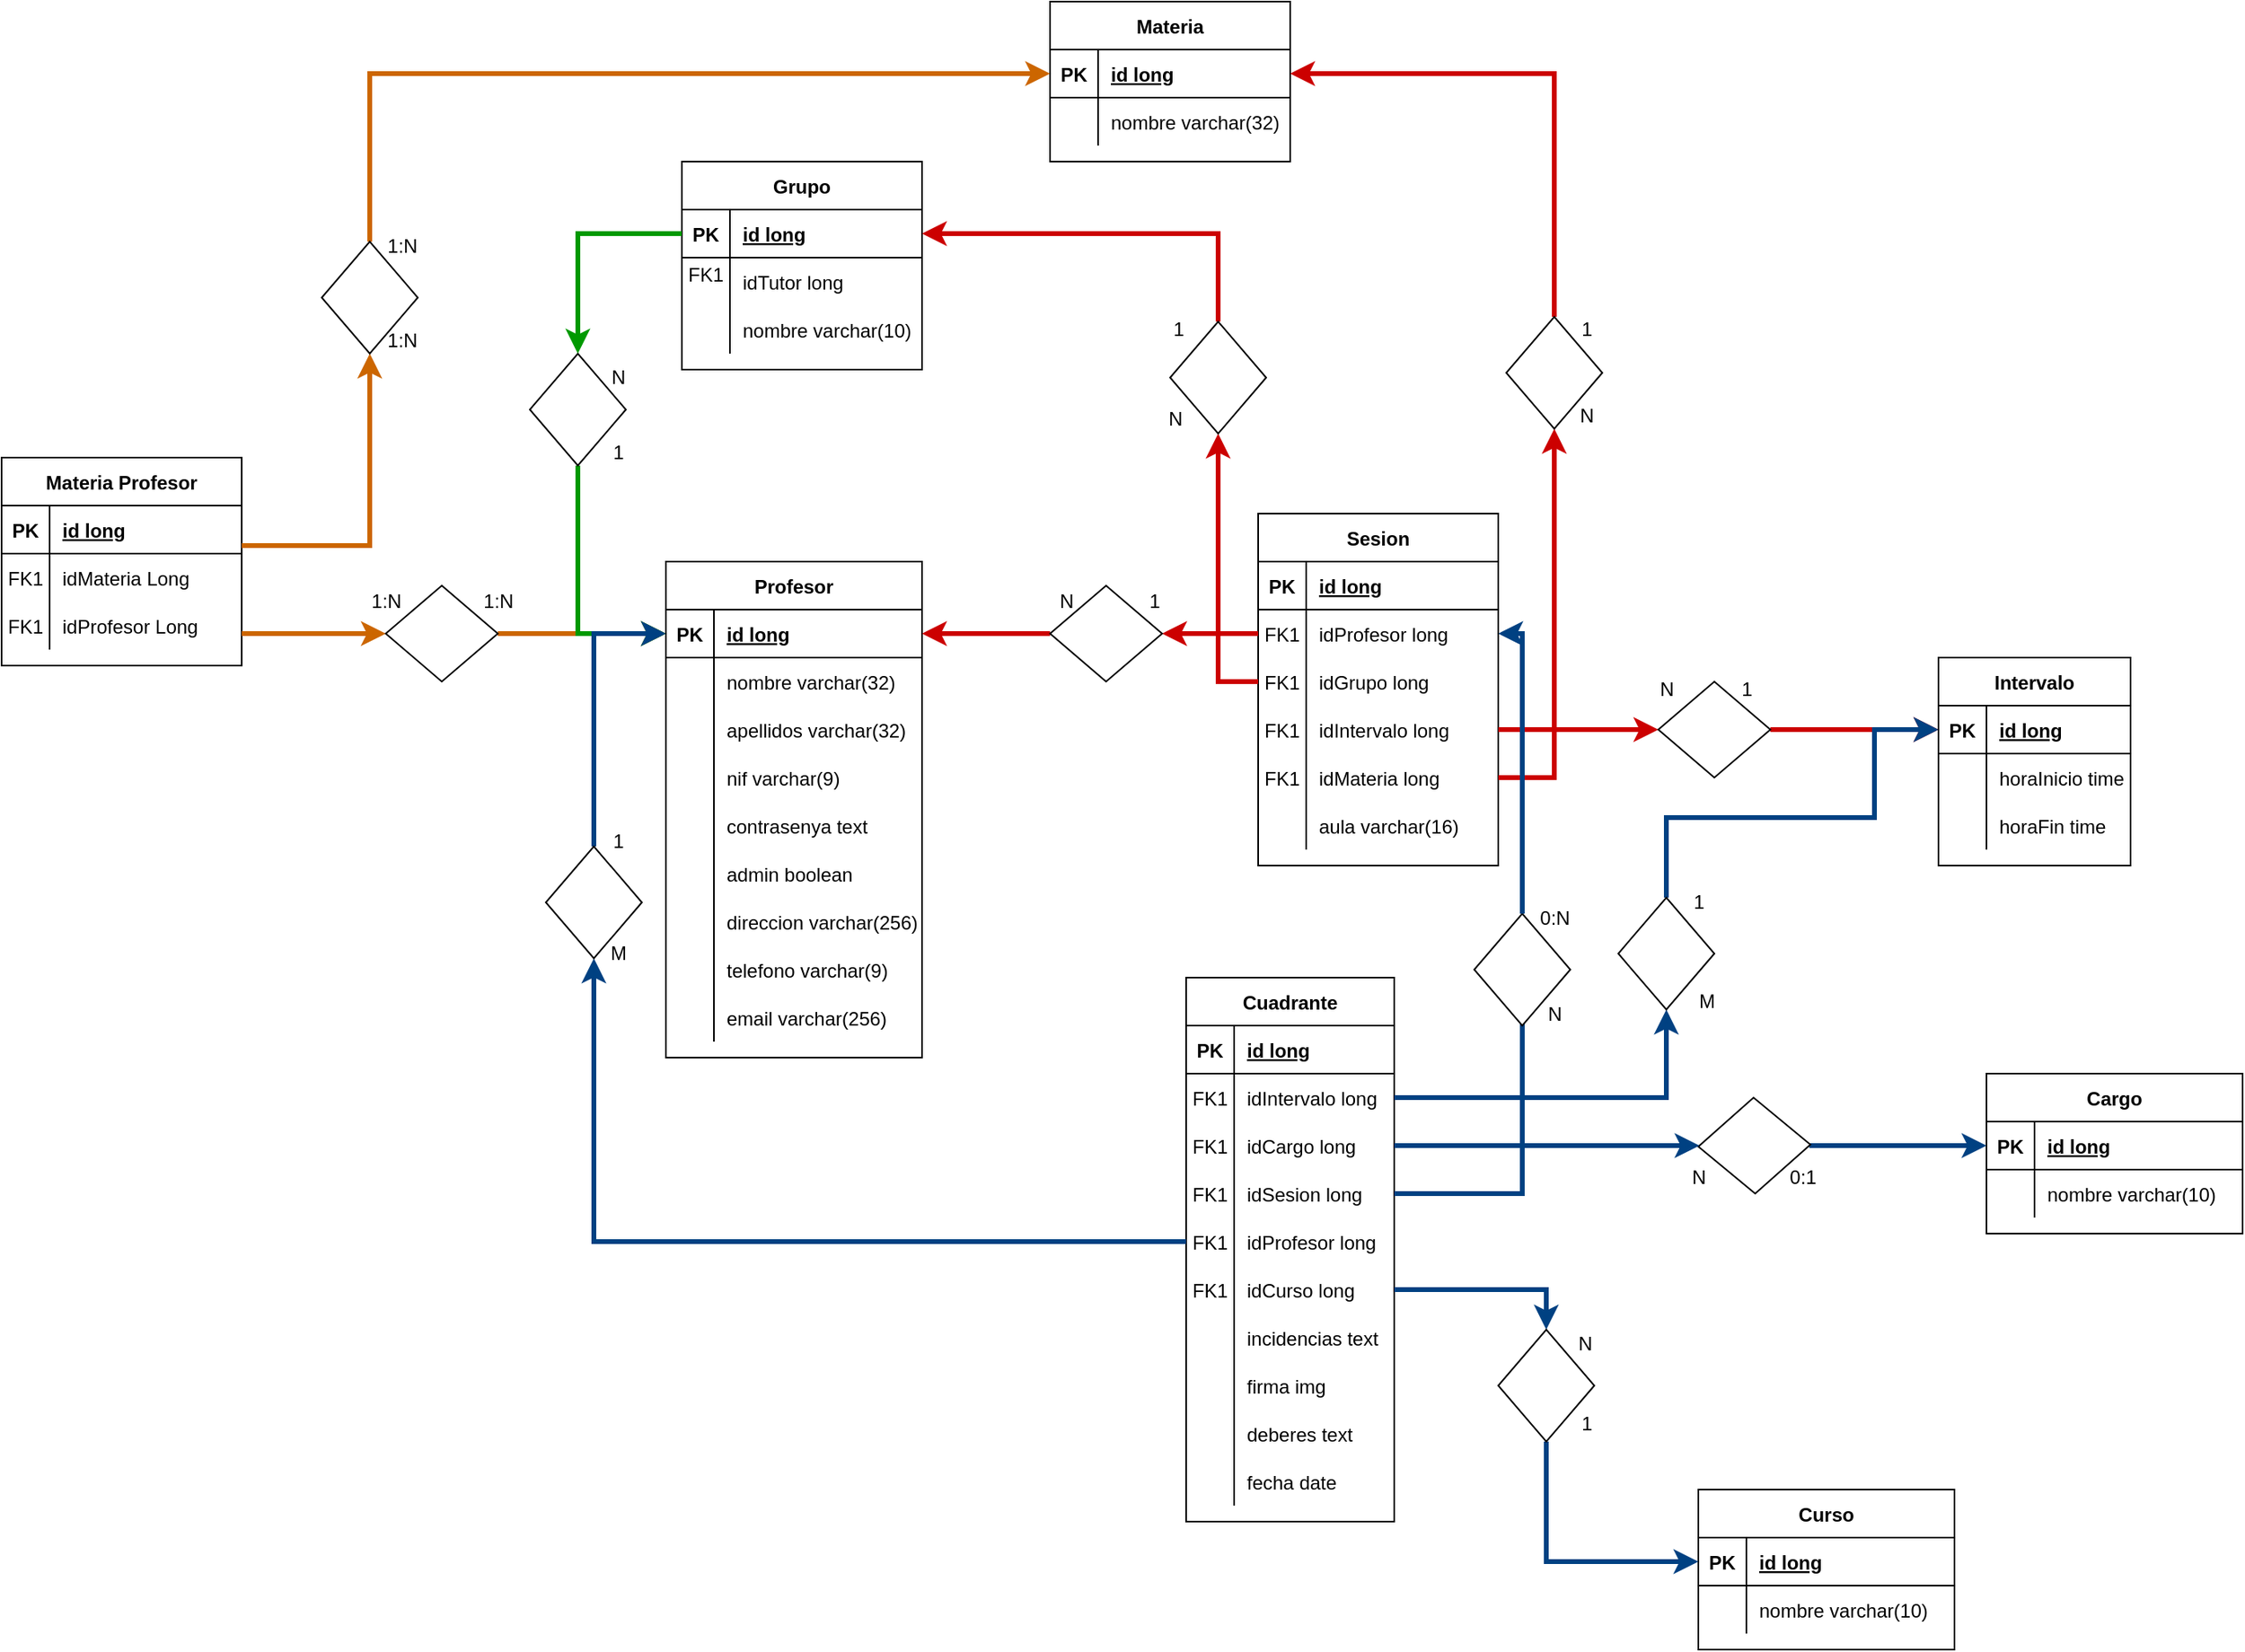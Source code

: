 <mxfile version="25.0.1">
  <diagram id="R2lEEEUBdFMjLlhIrx00" name="Page-1">
    <mxGraphModel dx="1831" dy="1671" grid="1" gridSize="10" guides="1" tooltips="1" connect="1" arrows="1" fold="1" page="1" pageScale="1" pageWidth="850" pageHeight="1100" math="0" shadow="0" extFonts="Permanent Marker^https://fonts.googleapis.com/css?family=Permanent+Marker">
      <root>
        <mxCell id="0" />
        <mxCell id="1" parent="0" />
        <mxCell id="C-vyLk0tnHw3VtMMgP7b-2" value="Cargo" style="shape=table;startSize=30;container=1;collapsible=1;childLayout=tableLayout;fixedRows=1;rowLines=0;fontStyle=1;align=center;resizeLast=1;" parent="1" vertex="1">
          <mxGeometry x="990" y="180" width="160" height="100" as="geometry" />
        </mxCell>
        <mxCell id="C-vyLk0tnHw3VtMMgP7b-3" value="" style="shape=partialRectangle;collapsible=0;dropTarget=0;pointerEvents=0;fillColor=none;points=[[0,0.5],[1,0.5]];portConstraint=eastwest;top=0;left=0;right=0;bottom=1;" parent="C-vyLk0tnHw3VtMMgP7b-2" vertex="1">
          <mxGeometry y="30" width="160" height="30" as="geometry" />
        </mxCell>
        <mxCell id="C-vyLk0tnHw3VtMMgP7b-4" value="PK" style="shape=partialRectangle;overflow=hidden;connectable=0;fillColor=none;top=0;left=0;bottom=0;right=0;fontStyle=1;" parent="C-vyLk0tnHw3VtMMgP7b-3" vertex="1">
          <mxGeometry width="30" height="30" as="geometry">
            <mxRectangle width="30" height="30" as="alternateBounds" />
          </mxGeometry>
        </mxCell>
        <mxCell id="C-vyLk0tnHw3VtMMgP7b-5" value="id long" style="shape=partialRectangle;overflow=hidden;connectable=0;fillColor=none;top=0;left=0;bottom=0;right=0;align=left;spacingLeft=6;fontStyle=5;" parent="C-vyLk0tnHw3VtMMgP7b-3" vertex="1">
          <mxGeometry x="30" width="130" height="30" as="geometry">
            <mxRectangle width="130" height="30" as="alternateBounds" />
          </mxGeometry>
        </mxCell>
        <mxCell id="C-vyLk0tnHw3VtMMgP7b-6" value="" style="shape=partialRectangle;collapsible=0;dropTarget=0;pointerEvents=0;fillColor=none;points=[[0,0.5],[1,0.5]];portConstraint=eastwest;top=0;left=0;right=0;bottom=0;" parent="C-vyLk0tnHw3VtMMgP7b-2" vertex="1">
          <mxGeometry y="60" width="160" height="30" as="geometry" />
        </mxCell>
        <mxCell id="C-vyLk0tnHw3VtMMgP7b-7" value="" style="shape=partialRectangle;overflow=hidden;connectable=0;fillColor=none;top=0;left=0;bottom=0;right=0;" parent="C-vyLk0tnHw3VtMMgP7b-6" vertex="1">
          <mxGeometry width="30" height="30" as="geometry">
            <mxRectangle width="30" height="30" as="alternateBounds" />
          </mxGeometry>
        </mxCell>
        <mxCell id="C-vyLk0tnHw3VtMMgP7b-8" value="nombre varchar(10)" style="shape=partialRectangle;overflow=hidden;connectable=0;fillColor=none;top=0;left=0;bottom=0;right=0;align=left;spacingLeft=6;" parent="C-vyLk0tnHw3VtMMgP7b-6" vertex="1">
          <mxGeometry x="30" width="130" height="30" as="geometry">
            <mxRectangle width="130" height="30" as="alternateBounds" />
          </mxGeometry>
        </mxCell>
        <mxCell id="g5F8rc-oqBEYYvra2aGh-3" value="Profesor" style="shape=table;startSize=30;container=1;collapsible=1;childLayout=tableLayout;fixedRows=1;rowLines=0;fontStyle=1;align=center;resizeLast=1;" parent="1" vertex="1">
          <mxGeometry x="165" y="-140" width="160" height="310" as="geometry" />
        </mxCell>
        <mxCell id="g5F8rc-oqBEYYvra2aGh-4" value="" style="shape=partialRectangle;collapsible=0;dropTarget=0;pointerEvents=0;fillColor=none;points=[[0,0.5],[1,0.5]];portConstraint=eastwest;top=0;left=0;right=0;bottom=1;" parent="g5F8rc-oqBEYYvra2aGh-3" vertex="1">
          <mxGeometry y="30" width="160" height="30" as="geometry" />
        </mxCell>
        <mxCell id="g5F8rc-oqBEYYvra2aGh-5" value="PK" style="shape=partialRectangle;overflow=hidden;connectable=0;fillColor=none;top=0;left=0;bottom=0;right=0;fontStyle=1;" parent="g5F8rc-oqBEYYvra2aGh-4" vertex="1">
          <mxGeometry width="30" height="30" as="geometry">
            <mxRectangle width="30" height="30" as="alternateBounds" />
          </mxGeometry>
        </mxCell>
        <mxCell id="g5F8rc-oqBEYYvra2aGh-6" value="id long" style="shape=partialRectangle;overflow=hidden;connectable=0;fillColor=none;top=0;left=0;bottom=0;right=0;align=left;spacingLeft=6;fontStyle=5;" parent="g5F8rc-oqBEYYvra2aGh-4" vertex="1">
          <mxGeometry x="30" width="130" height="30" as="geometry">
            <mxRectangle width="130" height="30" as="alternateBounds" />
          </mxGeometry>
        </mxCell>
        <mxCell id="g5F8rc-oqBEYYvra2aGh-7" value="" style="shape=partialRectangle;collapsible=0;dropTarget=0;pointerEvents=0;fillColor=none;points=[[0,0.5],[1,0.5]];portConstraint=eastwest;top=0;left=0;right=0;bottom=0;" parent="g5F8rc-oqBEYYvra2aGh-3" vertex="1">
          <mxGeometry y="60" width="160" height="30" as="geometry" />
        </mxCell>
        <mxCell id="g5F8rc-oqBEYYvra2aGh-8" value="" style="shape=partialRectangle;overflow=hidden;connectable=0;fillColor=none;top=0;left=0;bottom=0;right=0;" parent="g5F8rc-oqBEYYvra2aGh-7" vertex="1">
          <mxGeometry width="30" height="30" as="geometry">
            <mxRectangle width="30" height="30" as="alternateBounds" />
          </mxGeometry>
        </mxCell>
        <mxCell id="g5F8rc-oqBEYYvra2aGh-9" value="nombre varchar(32)" style="shape=partialRectangle;overflow=hidden;connectable=0;fillColor=none;top=0;left=0;bottom=0;right=0;align=left;spacingLeft=6;" parent="g5F8rc-oqBEYYvra2aGh-7" vertex="1">
          <mxGeometry x="30" width="130" height="30" as="geometry">
            <mxRectangle width="130" height="30" as="alternateBounds" />
          </mxGeometry>
        </mxCell>
        <mxCell id="g5F8rc-oqBEYYvra2aGh-27" value="" style="shape=partialRectangle;collapsible=0;dropTarget=0;pointerEvents=0;fillColor=none;points=[[0,0.5],[1,0.5]];portConstraint=eastwest;top=0;left=0;right=0;bottom=0;" parent="g5F8rc-oqBEYYvra2aGh-3" vertex="1">
          <mxGeometry y="90" width="160" height="30" as="geometry" />
        </mxCell>
        <mxCell id="g5F8rc-oqBEYYvra2aGh-28" value="" style="shape=partialRectangle;overflow=hidden;connectable=0;fillColor=none;top=0;left=0;bottom=0;right=0;" parent="g5F8rc-oqBEYYvra2aGh-27" vertex="1">
          <mxGeometry width="30" height="30" as="geometry">
            <mxRectangle width="30" height="30" as="alternateBounds" />
          </mxGeometry>
        </mxCell>
        <mxCell id="g5F8rc-oqBEYYvra2aGh-29" value="apellidos varchar(32)" style="shape=partialRectangle;overflow=hidden;connectable=0;fillColor=none;top=0;left=0;bottom=0;right=0;align=left;spacingLeft=6;" parent="g5F8rc-oqBEYYvra2aGh-27" vertex="1">
          <mxGeometry x="30" width="130" height="30" as="geometry">
            <mxRectangle width="130" height="30" as="alternateBounds" />
          </mxGeometry>
        </mxCell>
        <mxCell id="g5F8rc-oqBEYYvra2aGh-30" value="" style="shape=partialRectangle;collapsible=0;dropTarget=0;pointerEvents=0;fillColor=none;points=[[0,0.5],[1,0.5]];portConstraint=eastwest;top=0;left=0;right=0;bottom=0;" parent="g5F8rc-oqBEYYvra2aGh-3" vertex="1">
          <mxGeometry y="120" width="160" height="30" as="geometry" />
        </mxCell>
        <mxCell id="g5F8rc-oqBEYYvra2aGh-31" value="" style="shape=partialRectangle;overflow=hidden;connectable=0;fillColor=none;top=0;left=0;bottom=0;right=0;" parent="g5F8rc-oqBEYYvra2aGh-30" vertex="1">
          <mxGeometry width="30" height="30" as="geometry">
            <mxRectangle width="30" height="30" as="alternateBounds" />
          </mxGeometry>
        </mxCell>
        <mxCell id="g5F8rc-oqBEYYvra2aGh-32" value="nif varchar(9)" style="shape=partialRectangle;overflow=hidden;connectable=0;fillColor=none;top=0;left=0;bottom=0;right=0;align=left;spacingLeft=6;" parent="g5F8rc-oqBEYYvra2aGh-30" vertex="1">
          <mxGeometry x="30" width="130" height="30" as="geometry">
            <mxRectangle width="130" height="30" as="alternateBounds" />
          </mxGeometry>
        </mxCell>
        <mxCell id="g5F8rc-oqBEYYvra2aGh-87" value="" style="shape=partialRectangle;collapsible=0;dropTarget=0;pointerEvents=0;fillColor=none;points=[[0,0.5],[1,0.5]];portConstraint=eastwest;top=0;left=0;right=0;bottom=0;" parent="g5F8rc-oqBEYYvra2aGh-3" vertex="1">
          <mxGeometry y="150" width="160" height="30" as="geometry" />
        </mxCell>
        <mxCell id="g5F8rc-oqBEYYvra2aGh-88" value="" style="shape=partialRectangle;overflow=hidden;connectable=0;fillColor=none;top=0;left=0;bottom=0;right=0;" parent="g5F8rc-oqBEYYvra2aGh-87" vertex="1">
          <mxGeometry width="30" height="30" as="geometry">
            <mxRectangle width="30" height="30" as="alternateBounds" />
          </mxGeometry>
        </mxCell>
        <mxCell id="g5F8rc-oqBEYYvra2aGh-89" value="contrasenya text" style="shape=partialRectangle;overflow=hidden;connectable=0;fillColor=none;top=0;left=0;bottom=0;right=0;align=left;spacingLeft=6;" parent="g5F8rc-oqBEYYvra2aGh-87" vertex="1">
          <mxGeometry x="30" width="130" height="30" as="geometry">
            <mxRectangle width="130" height="30" as="alternateBounds" />
          </mxGeometry>
        </mxCell>
        <mxCell id="g5F8rc-oqBEYYvra2aGh-72" value="" style="shape=partialRectangle;collapsible=0;dropTarget=0;pointerEvents=0;fillColor=none;points=[[0,0.5],[1,0.5]];portConstraint=eastwest;top=0;left=0;right=0;bottom=0;" parent="g5F8rc-oqBEYYvra2aGh-3" vertex="1">
          <mxGeometry y="180" width="160" height="30" as="geometry" />
        </mxCell>
        <mxCell id="g5F8rc-oqBEYYvra2aGh-73" value="" style="shape=partialRectangle;overflow=hidden;connectable=0;fillColor=none;top=0;left=0;bottom=0;right=0;" parent="g5F8rc-oqBEYYvra2aGh-72" vertex="1">
          <mxGeometry width="30" height="30" as="geometry">
            <mxRectangle width="30" height="30" as="alternateBounds" />
          </mxGeometry>
        </mxCell>
        <mxCell id="g5F8rc-oqBEYYvra2aGh-74" value="admin boolean" style="shape=partialRectangle;overflow=hidden;connectable=0;fillColor=none;top=0;left=0;bottom=0;right=0;align=left;spacingLeft=6;" parent="g5F8rc-oqBEYYvra2aGh-72" vertex="1">
          <mxGeometry x="30" width="130" height="30" as="geometry">
            <mxRectangle width="130" height="30" as="alternateBounds" />
          </mxGeometry>
        </mxCell>
        <mxCell id="g5F8rc-oqBEYYvra2aGh-78" value="" style="shape=partialRectangle;collapsible=0;dropTarget=0;pointerEvents=0;fillColor=none;points=[[0,0.5],[1,0.5]];portConstraint=eastwest;top=0;left=0;right=0;bottom=0;" parent="g5F8rc-oqBEYYvra2aGh-3" vertex="1">
          <mxGeometry y="210" width="160" height="30" as="geometry" />
        </mxCell>
        <mxCell id="g5F8rc-oqBEYYvra2aGh-79" value="" style="shape=partialRectangle;overflow=hidden;connectable=0;fillColor=none;top=0;left=0;bottom=0;right=0;" parent="g5F8rc-oqBEYYvra2aGh-78" vertex="1">
          <mxGeometry width="30" height="30" as="geometry">
            <mxRectangle width="30" height="30" as="alternateBounds" />
          </mxGeometry>
        </mxCell>
        <mxCell id="g5F8rc-oqBEYYvra2aGh-80" value="direccion varchar(256)" style="shape=partialRectangle;overflow=hidden;connectable=0;fillColor=none;top=0;left=0;bottom=0;right=0;align=left;spacingLeft=6;" parent="g5F8rc-oqBEYYvra2aGh-78" vertex="1">
          <mxGeometry x="30" width="130" height="30" as="geometry">
            <mxRectangle width="130" height="30" as="alternateBounds" />
          </mxGeometry>
        </mxCell>
        <mxCell id="g5F8rc-oqBEYYvra2aGh-81" value="" style="shape=partialRectangle;collapsible=0;dropTarget=0;pointerEvents=0;fillColor=none;points=[[0,0.5],[1,0.5]];portConstraint=eastwest;top=0;left=0;right=0;bottom=0;" parent="g5F8rc-oqBEYYvra2aGh-3" vertex="1">
          <mxGeometry y="240" width="160" height="30" as="geometry" />
        </mxCell>
        <mxCell id="g5F8rc-oqBEYYvra2aGh-82" value="" style="shape=partialRectangle;overflow=hidden;connectable=0;fillColor=none;top=0;left=0;bottom=0;right=0;" parent="g5F8rc-oqBEYYvra2aGh-81" vertex="1">
          <mxGeometry width="30" height="30" as="geometry">
            <mxRectangle width="30" height="30" as="alternateBounds" />
          </mxGeometry>
        </mxCell>
        <mxCell id="g5F8rc-oqBEYYvra2aGh-83" value="telefono varchar(9)" style="shape=partialRectangle;overflow=hidden;connectable=0;fillColor=none;top=0;left=0;bottom=0;right=0;align=left;spacingLeft=6;" parent="g5F8rc-oqBEYYvra2aGh-81" vertex="1">
          <mxGeometry x="30" width="130" height="30" as="geometry">
            <mxRectangle width="130" height="30" as="alternateBounds" />
          </mxGeometry>
        </mxCell>
        <mxCell id="g5F8rc-oqBEYYvra2aGh-84" value="" style="shape=partialRectangle;collapsible=0;dropTarget=0;pointerEvents=0;fillColor=none;points=[[0,0.5],[1,0.5]];portConstraint=eastwest;top=0;left=0;right=0;bottom=0;" parent="g5F8rc-oqBEYYvra2aGh-3" vertex="1">
          <mxGeometry y="270" width="160" height="30" as="geometry" />
        </mxCell>
        <mxCell id="g5F8rc-oqBEYYvra2aGh-85" value="&#xa;" style="shape=partialRectangle;overflow=hidden;connectable=0;fillColor=none;top=0;left=0;bottom=0;right=0;" parent="g5F8rc-oqBEYYvra2aGh-84" vertex="1">
          <mxGeometry width="30" height="30" as="geometry">
            <mxRectangle width="30" height="30" as="alternateBounds" />
          </mxGeometry>
        </mxCell>
        <mxCell id="g5F8rc-oqBEYYvra2aGh-86" value="email varchar(256)" style="shape=partialRectangle;overflow=hidden;connectable=0;fillColor=none;top=0;left=0;bottom=0;right=0;align=left;spacingLeft=6;" parent="g5F8rc-oqBEYYvra2aGh-84" vertex="1">
          <mxGeometry x="30" width="130" height="30" as="geometry">
            <mxRectangle width="130" height="30" as="alternateBounds" />
          </mxGeometry>
        </mxCell>
        <mxCell id="g5F8rc-oqBEYYvra2aGh-90" value="Sesion" style="shape=table;startSize=30;container=1;collapsible=1;childLayout=tableLayout;fixedRows=1;rowLines=0;fontStyle=1;align=center;resizeLast=1;shadow=0;" parent="1" vertex="1">
          <mxGeometry x="535" y="-170" width="150" height="220" as="geometry" />
        </mxCell>
        <mxCell id="g5F8rc-oqBEYYvra2aGh-91" value="" style="shape=partialRectangle;collapsible=0;dropTarget=0;pointerEvents=0;fillColor=none;points=[[0,0.5],[1,0.5]];portConstraint=eastwest;top=0;left=0;right=0;bottom=1;" parent="g5F8rc-oqBEYYvra2aGh-90" vertex="1">
          <mxGeometry y="30" width="150" height="30" as="geometry" />
        </mxCell>
        <mxCell id="g5F8rc-oqBEYYvra2aGh-92" value="PK" style="shape=partialRectangle;overflow=hidden;connectable=0;fillColor=none;top=0;left=0;bottom=0;right=0;fontStyle=1;" parent="g5F8rc-oqBEYYvra2aGh-91" vertex="1">
          <mxGeometry width="30" height="30" as="geometry">
            <mxRectangle width="30" height="30" as="alternateBounds" />
          </mxGeometry>
        </mxCell>
        <mxCell id="g5F8rc-oqBEYYvra2aGh-93" value="id long" style="shape=partialRectangle;overflow=hidden;connectable=0;fillColor=none;top=0;left=0;bottom=0;right=0;align=left;spacingLeft=6;fontStyle=5;" parent="g5F8rc-oqBEYYvra2aGh-91" vertex="1">
          <mxGeometry x="30" width="120" height="30" as="geometry">
            <mxRectangle width="120" height="30" as="alternateBounds" />
          </mxGeometry>
        </mxCell>
        <mxCell id="g5F8rc-oqBEYYvra2aGh-94" value="" style="shape=partialRectangle;collapsible=0;dropTarget=0;pointerEvents=0;fillColor=none;points=[[0,0.5],[1,0.5]];portConstraint=eastwest;top=0;left=0;right=0;bottom=0;" parent="g5F8rc-oqBEYYvra2aGh-90" vertex="1">
          <mxGeometry y="60" width="150" height="30" as="geometry" />
        </mxCell>
        <mxCell id="g5F8rc-oqBEYYvra2aGh-95" value="FK1" style="shape=partialRectangle;overflow=hidden;connectable=0;fillColor=none;top=0;left=0;bottom=0;right=0;" parent="g5F8rc-oqBEYYvra2aGh-94" vertex="1">
          <mxGeometry width="30" height="30" as="geometry">
            <mxRectangle width="30" height="30" as="alternateBounds" />
          </mxGeometry>
        </mxCell>
        <mxCell id="g5F8rc-oqBEYYvra2aGh-96" value="idProfesor long" style="shape=partialRectangle;overflow=hidden;connectable=0;fillColor=none;top=0;left=0;bottom=0;right=0;align=left;spacingLeft=6;" parent="g5F8rc-oqBEYYvra2aGh-94" vertex="1">
          <mxGeometry x="30" width="120" height="30" as="geometry">
            <mxRectangle width="120" height="30" as="alternateBounds" />
          </mxGeometry>
        </mxCell>
        <mxCell id="g5F8rc-oqBEYYvra2aGh-121" value="" style="shape=partialRectangle;collapsible=0;dropTarget=0;pointerEvents=0;fillColor=none;points=[[0,0.5],[1,0.5]];portConstraint=eastwest;top=0;left=0;right=0;bottom=0;" parent="g5F8rc-oqBEYYvra2aGh-90" vertex="1">
          <mxGeometry y="90" width="150" height="30" as="geometry" />
        </mxCell>
        <mxCell id="g5F8rc-oqBEYYvra2aGh-122" value="FK1" style="shape=partialRectangle;overflow=hidden;connectable=0;fillColor=none;top=0;left=0;bottom=0;right=0;" parent="g5F8rc-oqBEYYvra2aGh-121" vertex="1">
          <mxGeometry width="30" height="30" as="geometry">
            <mxRectangle width="30" height="30" as="alternateBounds" />
          </mxGeometry>
        </mxCell>
        <mxCell id="g5F8rc-oqBEYYvra2aGh-123" value="idGrupo long" style="shape=partialRectangle;overflow=hidden;connectable=0;fillColor=none;top=0;left=0;bottom=0;right=0;align=left;spacingLeft=6;" parent="g5F8rc-oqBEYYvra2aGh-121" vertex="1">
          <mxGeometry x="30" width="120" height="30" as="geometry">
            <mxRectangle width="120" height="30" as="alternateBounds" />
          </mxGeometry>
        </mxCell>
        <mxCell id="g5F8rc-oqBEYYvra2aGh-124" value="" style="shape=partialRectangle;collapsible=0;dropTarget=0;pointerEvents=0;fillColor=none;points=[[0,0.5],[1,0.5]];portConstraint=eastwest;top=0;left=0;right=0;bottom=0;" parent="g5F8rc-oqBEYYvra2aGh-90" vertex="1">
          <mxGeometry y="120" width="150" height="30" as="geometry" />
        </mxCell>
        <mxCell id="g5F8rc-oqBEYYvra2aGh-125" value="FK1" style="shape=partialRectangle;overflow=hidden;connectable=0;fillColor=none;top=0;left=0;bottom=0;right=0;" parent="g5F8rc-oqBEYYvra2aGh-124" vertex="1">
          <mxGeometry width="30" height="30" as="geometry">
            <mxRectangle width="30" height="30" as="alternateBounds" />
          </mxGeometry>
        </mxCell>
        <mxCell id="g5F8rc-oqBEYYvra2aGh-126" value="idIntervalo long" style="shape=partialRectangle;overflow=hidden;connectable=0;fillColor=none;top=0;left=0;bottom=0;right=0;align=left;spacingLeft=6;" parent="g5F8rc-oqBEYYvra2aGh-124" vertex="1">
          <mxGeometry x="30" width="120" height="30" as="geometry">
            <mxRectangle width="120" height="30" as="alternateBounds" />
          </mxGeometry>
        </mxCell>
        <mxCell id="g5F8rc-oqBEYYvra2aGh-127" value="" style="shape=partialRectangle;collapsible=0;dropTarget=0;pointerEvents=0;fillColor=none;points=[[0,0.5],[1,0.5]];portConstraint=eastwest;top=0;left=0;right=0;bottom=0;" parent="g5F8rc-oqBEYYvra2aGh-90" vertex="1">
          <mxGeometry y="150" width="150" height="30" as="geometry" />
        </mxCell>
        <mxCell id="g5F8rc-oqBEYYvra2aGh-128" value="" style="shape=partialRectangle;overflow=hidden;connectable=0;fillColor=none;top=0;left=0;bottom=0;right=0;" parent="g5F8rc-oqBEYYvra2aGh-127" vertex="1">
          <mxGeometry width="30" height="30" as="geometry">
            <mxRectangle width="30" height="30" as="alternateBounds" />
          </mxGeometry>
        </mxCell>
        <mxCell id="g5F8rc-oqBEYYvra2aGh-129" value="idMateria long" style="shape=partialRectangle;overflow=hidden;connectable=0;fillColor=none;top=0;left=0;bottom=0;right=0;align=left;spacingLeft=6;" parent="g5F8rc-oqBEYYvra2aGh-127" vertex="1">
          <mxGeometry x="30" width="120" height="30" as="geometry">
            <mxRectangle width="120" height="30" as="alternateBounds" />
          </mxGeometry>
        </mxCell>
        <mxCell id="g5F8rc-oqBEYYvra2aGh-130" value="" style="shape=partialRectangle;collapsible=0;dropTarget=0;pointerEvents=0;fillColor=none;points=[[0,0.5],[1,0.5]];portConstraint=eastwest;top=0;left=0;right=0;bottom=0;" parent="g5F8rc-oqBEYYvra2aGh-90" vertex="1">
          <mxGeometry y="180" width="150" height="30" as="geometry" />
        </mxCell>
        <mxCell id="g5F8rc-oqBEYYvra2aGh-131" value="" style="shape=partialRectangle;overflow=hidden;connectable=0;fillColor=none;top=0;left=0;bottom=0;right=0;" parent="g5F8rc-oqBEYYvra2aGh-130" vertex="1">
          <mxGeometry width="30" height="30" as="geometry">
            <mxRectangle width="30" height="30" as="alternateBounds" />
          </mxGeometry>
        </mxCell>
        <mxCell id="g5F8rc-oqBEYYvra2aGh-132" value="aula varchar(16)" style="shape=partialRectangle;overflow=hidden;connectable=0;fillColor=none;top=0;left=0;bottom=0;right=0;align=left;spacingLeft=6;" parent="g5F8rc-oqBEYYvra2aGh-130" vertex="1">
          <mxGeometry x="30" width="120" height="30" as="geometry">
            <mxRectangle width="120" height="30" as="alternateBounds" />
          </mxGeometry>
        </mxCell>
        <mxCell id="g5F8rc-oqBEYYvra2aGh-133" value="Grupo" style="shape=table;startSize=30;container=1;collapsible=1;childLayout=tableLayout;fixedRows=1;rowLines=0;fontStyle=1;align=center;resizeLast=1;" parent="1" vertex="1">
          <mxGeometry x="175" y="-390" width="150" height="130" as="geometry" />
        </mxCell>
        <mxCell id="g5F8rc-oqBEYYvra2aGh-134" value="" style="shape=partialRectangle;collapsible=0;dropTarget=0;pointerEvents=0;fillColor=none;points=[[0,0.5],[1,0.5]];portConstraint=eastwest;top=0;left=0;right=0;bottom=1;" parent="g5F8rc-oqBEYYvra2aGh-133" vertex="1">
          <mxGeometry y="30" width="150" height="30" as="geometry" />
        </mxCell>
        <mxCell id="g5F8rc-oqBEYYvra2aGh-135" value="PK" style="shape=partialRectangle;overflow=hidden;connectable=0;fillColor=none;top=0;left=0;bottom=0;right=0;fontStyle=1;" parent="g5F8rc-oqBEYYvra2aGh-134" vertex="1">
          <mxGeometry width="30" height="30" as="geometry">
            <mxRectangle width="30" height="30" as="alternateBounds" />
          </mxGeometry>
        </mxCell>
        <mxCell id="g5F8rc-oqBEYYvra2aGh-136" value="id long" style="shape=partialRectangle;overflow=hidden;connectable=0;fillColor=none;top=0;left=0;bottom=0;right=0;align=left;spacingLeft=6;fontStyle=5;" parent="g5F8rc-oqBEYYvra2aGh-134" vertex="1">
          <mxGeometry x="30" width="120" height="30" as="geometry">
            <mxRectangle width="120" height="30" as="alternateBounds" />
          </mxGeometry>
        </mxCell>
        <mxCell id="g5F8rc-oqBEYYvra2aGh-137" value="" style="shape=partialRectangle;collapsible=0;dropTarget=0;pointerEvents=0;fillColor=none;points=[[0,0.5],[1,0.5]];portConstraint=eastwest;top=0;left=0;right=0;bottom=0;" parent="g5F8rc-oqBEYYvra2aGh-133" vertex="1">
          <mxGeometry y="60" width="150" height="30" as="geometry" />
        </mxCell>
        <mxCell id="g5F8rc-oqBEYYvra2aGh-138" value="" style="shape=partialRectangle;overflow=hidden;connectable=0;fillColor=none;top=0;left=0;bottom=0;right=0;" parent="g5F8rc-oqBEYYvra2aGh-137" vertex="1">
          <mxGeometry width="30" height="30" as="geometry">
            <mxRectangle width="30" height="30" as="alternateBounds" />
          </mxGeometry>
        </mxCell>
        <mxCell id="g5F8rc-oqBEYYvra2aGh-139" value="idTutor long" style="shape=partialRectangle;overflow=hidden;connectable=0;fillColor=none;top=0;left=0;bottom=0;right=0;align=left;spacingLeft=6;" parent="g5F8rc-oqBEYYvra2aGh-137" vertex="1">
          <mxGeometry x="30" width="120" height="30" as="geometry">
            <mxRectangle width="120" height="30" as="alternateBounds" />
          </mxGeometry>
        </mxCell>
        <mxCell id="g5F8rc-oqBEYYvra2aGh-140" value="" style="shape=partialRectangle;collapsible=0;dropTarget=0;pointerEvents=0;fillColor=none;points=[[0,0.5],[1,0.5]];portConstraint=eastwest;top=0;left=0;right=0;bottom=0;" parent="g5F8rc-oqBEYYvra2aGh-133" vertex="1">
          <mxGeometry y="90" width="150" height="30" as="geometry" />
        </mxCell>
        <mxCell id="g5F8rc-oqBEYYvra2aGh-141" value="" style="shape=partialRectangle;overflow=hidden;connectable=0;fillColor=none;top=0;left=0;bottom=0;right=0;" parent="g5F8rc-oqBEYYvra2aGh-140" vertex="1">
          <mxGeometry width="30" height="30" as="geometry">
            <mxRectangle width="30" height="30" as="alternateBounds" />
          </mxGeometry>
        </mxCell>
        <mxCell id="g5F8rc-oqBEYYvra2aGh-142" value="nombre varchar(10)" style="shape=partialRectangle;overflow=hidden;connectable=0;fillColor=none;top=0;left=0;bottom=0;right=0;align=left;spacingLeft=6;" parent="g5F8rc-oqBEYYvra2aGh-140" vertex="1">
          <mxGeometry x="30" width="120" height="30" as="geometry">
            <mxRectangle width="120" height="30" as="alternateBounds" />
          </mxGeometry>
        </mxCell>
        <mxCell id="g5F8rc-oqBEYYvra2aGh-143" value="Intervalo" style="shape=table;startSize=30;container=1;collapsible=1;childLayout=tableLayout;fixedRows=1;rowLines=0;fontStyle=1;align=center;resizeLast=1;" parent="1" vertex="1">
          <mxGeometry x="960" y="-80" width="120" height="130" as="geometry" />
        </mxCell>
        <mxCell id="g5F8rc-oqBEYYvra2aGh-144" value="" style="shape=partialRectangle;collapsible=0;dropTarget=0;pointerEvents=0;fillColor=none;points=[[0,0.5],[1,0.5]];portConstraint=eastwest;top=0;left=0;right=0;bottom=1;" parent="g5F8rc-oqBEYYvra2aGh-143" vertex="1">
          <mxGeometry y="30" width="120" height="30" as="geometry" />
        </mxCell>
        <mxCell id="g5F8rc-oqBEYYvra2aGh-145" value="PK" style="shape=partialRectangle;overflow=hidden;connectable=0;fillColor=none;top=0;left=0;bottom=0;right=0;fontStyle=1;" parent="g5F8rc-oqBEYYvra2aGh-144" vertex="1">
          <mxGeometry width="30" height="30" as="geometry">
            <mxRectangle width="30" height="30" as="alternateBounds" />
          </mxGeometry>
        </mxCell>
        <mxCell id="g5F8rc-oqBEYYvra2aGh-146" value="id long" style="shape=partialRectangle;overflow=hidden;connectable=0;fillColor=none;top=0;left=0;bottom=0;right=0;align=left;spacingLeft=6;fontStyle=5;" parent="g5F8rc-oqBEYYvra2aGh-144" vertex="1">
          <mxGeometry x="30" width="90" height="30" as="geometry">
            <mxRectangle width="90" height="30" as="alternateBounds" />
          </mxGeometry>
        </mxCell>
        <mxCell id="g5F8rc-oqBEYYvra2aGh-147" value="" style="shape=partialRectangle;collapsible=0;dropTarget=0;pointerEvents=0;fillColor=none;points=[[0,0.5],[1,0.5]];portConstraint=eastwest;top=0;left=0;right=0;bottom=0;" parent="g5F8rc-oqBEYYvra2aGh-143" vertex="1">
          <mxGeometry y="60" width="120" height="30" as="geometry" />
        </mxCell>
        <mxCell id="g5F8rc-oqBEYYvra2aGh-148" value="" style="shape=partialRectangle;overflow=hidden;connectable=0;fillColor=none;top=0;left=0;bottom=0;right=0;" parent="g5F8rc-oqBEYYvra2aGh-147" vertex="1">
          <mxGeometry width="30" height="30" as="geometry">
            <mxRectangle width="30" height="30" as="alternateBounds" />
          </mxGeometry>
        </mxCell>
        <mxCell id="g5F8rc-oqBEYYvra2aGh-149" value="horaInicio time" style="shape=partialRectangle;overflow=hidden;connectable=0;fillColor=none;top=0;left=0;bottom=0;right=0;align=left;spacingLeft=6;" parent="g5F8rc-oqBEYYvra2aGh-147" vertex="1">
          <mxGeometry x="30" width="90" height="30" as="geometry">
            <mxRectangle width="90" height="30" as="alternateBounds" />
          </mxGeometry>
        </mxCell>
        <mxCell id="g5F8rc-oqBEYYvra2aGh-150" value="" style="shape=partialRectangle;collapsible=0;dropTarget=0;pointerEvents=0;fillColor=none;points=[[0,0.5],[1,0.5]];portConstraint=eastwest;top=0;left=0;right=0;bottom=0;" parent="g5F8rc-oqBEYYvra2aGh-143" vertex="1">
          <mxGeometry y="90" width="120" height="30" as="geometry" />
        </mxCell>
        <mxCell id="g5F8rc-oqBEYYvra2aGh-151" value="" style="shape=partialRectangle;overflow=hidden;connectable=0;fillColor=none;top=0;left=0;bottom=0;right=0;" parent="g5F8rc-oqBEYYvra2aGh-150" vertex="1">
          <mxGeometry width="30" height="30" as="geometry">
            <mxRectangle width="30" height="30" as="alternateBounds" />
          </mxGeometry>
        </mxCell>
        <mxCell id="g5F8rc-oqBEYYvra2aGh-152" value="horaFin time" style="shape=partialRectangle;overflow=hidden;connectable=0;fillColor=none;top=0;left=0;bottom=0;right=0;align=left;spacingLeft=6;" parent="g5F8rc-oqBEYYvra2aGh-150" vertex="1">
          <mxGeometry x="30" width="90" height="30" as="geometry">
            <mxRectangle width="90" height="30" as="alternateBounds" />
          </mxGeometry>
        </mxCell>
        <mxCell id="g5F8rc-oqBEYYvra2aGh-163" value="Cuadrante" style="shape=table;startSize=30;container=1;collapsible=1;childLayout=tableLayout;fixedRows=1;rowLines=0;fontStyle=1;align=center;resizeLast=1;" parent="1" vertex="1">
          <mxGeometry x="490" y="120" width="130" height="340" as="geometry" />
        </mxCell>
        <mxCell id="g5F8rc-oqBEYYvra2aGh-164" value="" style="shape=partialRectangle;collapsible=0;dropTarget=0;pointerEvents=0;fillColor=none;points=[[0,0.5],[1,0.5]];portConstraint=eastwest;top=0;left=0;right=0;bottom=1;" parent="g5F8rc-oqBEYYvra2aGh-163" vertex="1">
          <mxGeometry y="30" width="130" height="30" as="geometry" />
        </mxCell>
        <mxCell id="g5F8rc-oqBEYYvra2aGh-165" value="PK" style="shape=partialRectangle;overflow=hidden;connectable=0;fillColor=none;top=0;left=0;bottom=0;right=0;fontStyle=1;" parent="g5F8rc-oqBEYYvra2aGh-164" vertex="1">
          <mxGeometry width="30" height="30" as="geometry">
            <mxRectangle width="30" height="30" as="alternateBounds" />
          </mxGeometry>
        </mxCell>
        <mxCell id="g5F8rc-oqBEYYvra2aGh-166" value="id long" style="shape=partialRectangle;overflow=hidden;connectable=0;fillColor=none;top=0;left=0;bottom=0;right=0;align=left;spacingLeft=6;fontStyle=5;" parent="g5F8rc-oqBEYYvra2aGh-164" vertex="1">
          <mxGeometry x="30" width="100" height="30" as="geometry">
            <mxRectangle width="100" height="30" as="alternateBounds" />
          </mxGeometry>
        </mxCell>
        <mxCell id="g5F8rc-oqBEYYvra2aGh-167" value="" style="shape=partialRectangle;collapsible=0;dropTarget=0;pointerEvents=0;fillColor=none;points=[[0,0.5],[1,0.5]];portConstraint=eastwest;top=0;left=0;right=0;bottom=0;" parent="g5F8rc-oqBEYYvra2aGh-163" vertex="1">
          <mxGeometry y="60" width="130" height="30" as="geometry" />
        </mxCell>
        <mxCell id="g5F8rc-oqBEYYvra2aGh-168" value="FK1" style="shape=partialRectangle;overflow=hidden;connectable=0;fillColor=none;top=0;left=0;bottom=0;right=0;" parent="g5F8rc-oqBEYYvra2aGh-167" vertex="1">
          <mxGeometry width="30" height="30" as="geometry">
            <mxRectangle width="30" height="30" as="alternateBounds" />
          </mxGeometry>
        </mxCell>
        <mxCell id="g5F8rc-oqBEYYvra2aGh-169" value="idIntervalo long" style="shape=partialRectangle;overflow=hidden;connectable=0;fillColor=none;top=0;left=0;bottom=0;right=0;align=left;spacingLeft=6;" parent="g5F8rc-oqBEYYvra2aGh-167" vertex="1">
          <mxGeometry x="30" width="100" height="30" as="geometry">
            <mxRectangle width="100" height="30" as="alternateBounds" />
          </mxGeometry>
        </mxCell>
        <mxCell id="g5F8rc-oqBEYYvra2aGh-170" value="" style="shape=partialRectangle;collapsible=0;dropTarget=0;pointerEvents=0;fillColor=none;points=[[0,0.5],[1,0.5]];portConstraint=eastwest;top=0;left=0;right=0;bottom=0;" parent="g5F8rc-oqBEYYvra2aGh-163" vertex="1">
          <mxGeometry y="90" width="130" height="30" as="geometry" />
        </mxCell>
        <mxCell id="g5F8rc-oqBEYYvra2aGh-171" value="FK1" style="shape=partialRectangle;overflow=hidden;connectable=0;fillColor=none;top=0;left=0;bottom=0;right=0;" parent="g5F8rc-oqBEYYvra2aGh-170" vertex="1">
          <mxGeometry width="30" height="30" as="geometry">
            <mxRectangle width="30" height="30" as="alternateBounds" />
          </mxGeometry>
        </mxCell>
        <mxCell id="g5F8rc-oqBEYYvra2aGh-172" value="idCargo long" style="shape=partialRectangle;overflow=hidden;connectable=0;fillColor=none;top=0;left=0;bottom=0;right=0;align=left;spacingLeft=6;" parent="g5F8rc-oqBEYYvra2aGh-170" vertex="1">
          <mxGeometry x="30" width="100" height="30" as="geometry">
            <mxRectangle width="100" height="30" as="alternateBounds" />
          </mxGeometry>
        </mxCell>
        <mxCell id="cwLIUSjrmpmnWaTuvTXO-9" value="" style="shape=partialRectangle;collapsible=0;dropTarget=0;pointerEvents=0;fillColor=none;points=[[0,0.5],[1,0.5]];portConstraint=eastwest;top=0;left=0;right=0;bottom=0;" parent="g5F8rc-oqBEYYvra2aGh-163" vertex="1">
          <mxGeometry y="120" width="130" height="30" as="geometry" />
        </mxCell>
        <mxCell id="cwLIUSjrmpmnWaTuvTXO-10" value="FK1" style="shape=partialRectangle;overflow=hidden;connectable=0;fillColor=none;top=0;left=0;bottom=0;right=0;" parent="cwLIUSjrmpmnWaTuvTXO-9" vertex="1">
          <mxGeometry width="30" height="30" as="geometry">
            <mxRectangle width="30" height="30" as="alternateBounds" />
          </mxGeometry>
        </mxCell>
        <mxCell id="cwLIUSjrmpmnWaTuvTXO-11" value="idSesion long" style="shape=partialRectangle;overflow=hidden;connectable=0;fillColor=none;top=0;left=0;bottom=0;right=0;align=left;spacingLeft=6;" parent="cwLIUSjrmpmnWaTuvTXO-9" vertex="1">
          <mxGeometry x="30" width="100" height="30" as="geometry">
            <mxRectangle width="100" height="30" as="alternateBounds" />
          </mxGeometry>
        </mxCell>
        <mxCell id="g5F8rc-oqBEYYvra2aGh-173" value="" style="shape=partialRectangle;collapsible=0;dropTarget=0;pointerEvents=0;fillColor=none;points=[[0,0.5],[1,0.5]];portConstraint=eastwest;top=0;left=0;right=0;bottom=0;" parent="g5F8rc-oqBEYYvra2aGh-163" vertex="1">
          <mxGeometry y="150" width="130" height="30" as="geometry" />
        </mxCell>
        <mxCell id="g5F8rc-oqBEYYvra2aGh-174" value="FK1" style="shape=partialRectangle;overflow=hidden;connectable=0;fillColor=none;top=0;left=0;bottom=0;right=0;" parent="g5F8rc-oqBEYYvra2aGh-173" vertex="1">
          <mxGeometry width="30" height="30" as="geometry">
            <mxRectangle width="30" height="30" as="alternateBounds" />
          </mxGeometry>
        </mxCell>
        <mxCell id="g5F8rc-oqBEYYvra2aGh-175" value="idProfesor long" style="shape=partialRectangle;overflow=hidden;connectable=0;fillColor=none;top=0;left=0;bottom=0;right=0;align=left;spacingLeft=6;" parent="g5F8rc-oqBEYYvra2aGh-173" vertex="1">
          <mxGeometry x="30" width="100" height="30" as="geometry">
            <mxRectangle width="100" height="30" as="alternateBounds" />
          </mxGeometry>
        </mxCell>
        <mxCell id="g5F8rc-oqBEYYvra2aGh-176" value="" style="shape=partialRectangle;collapsible=0;dropTarget=0;pointerEvents=0;fillColor=none;points=[[0,0.5],[1,0.5]];portConstraint=eastwest;top=0;left=0;right=0;bottom=0;" parent="g5F8rc-oqBEYYvra2aGh-163" vertex="1">
          <mxGeometry y="180" width="130" height="30" as="geometry" />
        </mxCell>
        <mxCell id="g5F8rc-oqBEYYvra2aGh-177" value="FK1" style="shape=partialRectangle;overflow=hidden;connectable=0;fillColor=none;top=0;left=0;bottom=0;right=0;" parent="g5F8rc-oqBEYYvra2aGh-176" vertex="1">
          <mxGeometry width="30" height="30" as="geometry">
            <mxRectangle width="30" height="30" as="alternateBounds" />
          </mxGeometry>
        </mxCell>
        <mxCell id="g5F8rc-oqBEYYvra2aGh-178" value="idCurso long" style="shape=partialRectangle;overflow=hidden;connectable=0;fillColor=none;top=0;left=0;bottom=0;right=0;align=left;spacingLeft=6;" parent="g5F8rc-oqBEYYvra2aGh-176" vertex="1">
          <mxGeometry x="30" width="100" height="30" as="geometry">
            <mxRectangle width="100" height="30" as="alternateBounds" />
          </mxGeometry>
        </mxCell>
        <mxCell id="g5F8rc-oqBEYYvra2aGh-179" value="" style="shape=partialRectangle;collapsible=0;dropTarget=0;pointerEvents=0;fillColor=none;points=[[0,0.5],[1,0.5]];portConstraint=eastwest;top=0;left=0;right=0;bottom=0;" parent="g5F8rc-oqBEYYvra2aGh-163" vertex="1">
          <mxGeometry y="210" width="130" height="30" as="geometry" />
        </mxCell>
        <mxCell id="g5F8rc-oqBEYYvra2aGh-180" value="" style="shape=partialRectangle;overflow=hidden;connectable=0;fillColor=none;top=0;left=0;bottom=0;right=0;" parent="g5F8rc-oqBEYYvra2aGh-179" vertex="1">
          <mxGeometry width="30" height="30" as="geometry">
            <mxRectangle width="30" height="30" as="alternateBounds" />
          </mxGeometry>
        </mxCell>
        <mxCell id="g5F8rc-oqBEYYvra2aGh-181" value="incidencias text" style="shape=partialRectangle;overflow=hidden;connectable=0;fillColor=none;top=0;left=0;bottom=0;right=0;align=left;spacingLeft=6;" parent="g5F8rc-oqBEYYvra2aGh-179" vertex="1">
          <mxGeometry x="30" width="100" height="30" as="geometry">
            <mxRectangle width="100" height="30" as="alternateBounds" />
          </mxGeometry>
        </mxCell>
        <mxCell id="HThyg4S1RtCJ4hP8DUUW-1" value="" style="shape=partialRectangle;collapsible=0;dropTarget=0;pointerEvents=0;fillColor=none;points=[[0,0.5],[1,0.5]];portConstraint=eastwest;top=0;left=0;right=0;bottom=0;" parent="g5F8rc-oqBEYYvra2aGh-163" vertex="1">
          <mxGeometry y="240" width="130" height="30" as="geometry" />
        </mxCell>
        <mxCell id="HThyg4S1RtCJ4hP8DUUW-2" value="" style="shape=partialRectangle;overflow=hidden;connectable=0;fillColor=none;top=0;left=0;bottom=0;right=0;" parent="HThyg4S1RtCJ4hP8DUUW-1" vertex="1">
          <mxGeometry width="30" height="30" as="geometry">
            <mxRectangle width="30" height="30" as="alternateBounds" />
          </mxGeometry>
        </mxCell>
        <mxCell id="HThyg4S1RtCJ4hP8DUUW-3" value="firma img" style="shape=partialRectangle;overflow=hidden;connectable=0;fillColor=none;top=0;left=0;bottom=0;right=0;align=left;spacingLeft=6;" parent="HThyg4S1RtCJ4hP8DUUW-1" vertex="1">
          <mxGeometry x="30" width="100" height="30" as="geometry">
            <mxRectangle width="100" height="30" as="alternateBounds" />
          </mxGeometry>
        </mxCell>
        <mxCell id="g5F8rc-oqBEYYvra2aGh-182" value="" style="shape=partialRectangle;collapsible=0;dropTarget=0;pointerEvents=0;fillColor=none;points=[[0,0.5],[1,0.5]];portConstraint=eastwest;top=0;left=0;right=0;bottom=0;" parent="g5F8rc-oqBEYYvra2aGh-163" vertex="1">
          <mxGeometry y="270" width="130" height="30" as="geometry" />
        </mxCell>
        <mxCell id="g5F8rc-oqBEYYvra2aGh-183" value="" style="shape=partialRectangle;overflow=hidden;connectable=0;fillColor=none;top=0;left=0;bottom=0;right=0;" parent="g5F8rc-oqBEYYvra2aGh-182" vertex="1">
          <mxGeometry width="30" height="30" as="geometry">
            <mxRectangle width="30" height="30" as="alternateBounds" />
          </mxGeometry>
        </mxCell>
        <mxCell id="g5F8rc-oqBEYYvra2aGh-184" value="deberes text" style="shape=partialRectangle;overflow=hidden;connectable=0;fillColor=none;top=0;left=0;bottom=0;right=0;align=left;spacingLeft=6;" parent="g5F8rc-oqBEYYvra2aGh-182" vertex="1">
          <mxGeometry x="30" width="100" height="30" as="geometry">
            <mxRectangle width="100" height="30" as="alternateBounds" />
          </mxGeometry>
        </mxCell>
        <mxCell id="g5F8rc-oqBEYYvra2aGh-185" value="" style="shape=partialRectangle;collapsible=0;dropTarget=0;pointerEvents=0;fillColor=none;points=[[0,0.5],[1,0.5]];portConstraint=eastwest;top=0;left=0;right=0;bottom=0;" parent="g5F8rc-oqBEYYvra2aGh-163" vertex="1">
          <mxGeometry y="300" width="130" height="30" as="geometry" />
        </mxCell>
        <mxCell id="g5F8rc-oqBEYYvra2aGh-186" value="" style="shape=partialRectangle;overflow=hidden;connectable=0;fillColor=none;top=0;left=0;bottom=0;right=0;" parent="g5F8rc-oqBEYYvra2aGh-185" vertex="1">
          <mxGeometry width="30" height="30" as="geometry">
            <mxRectangle width="30" height="30" as="alternateBounds" />
          </mxGeometry>
        </mxCell>
        <mxCell id="g5F8rc-oqBEYYvra2aGh-187" value="fecha date" style="shape=partialRectangle;overflow=hidden;connectable=0;fillColor=none;top=0;left=0;bottom=0;right=0;align=left;spacingLeft=6;" parent="g5F8rc-oqBEYYvra2aGh-185" vertex="1">
          <mxGeometry x="30" width="100" height="30" as="geometry">
            <mxRectangle width="100" height="30" as="alternateBounds" />
          </mxGeometry>
        </mxCell>
        <mxCell id="g5F8rc-oqBEYYvra2aGh-332" value="1" style="text;html=1;align=center;verticalAlign=middle;resizable=0;points=[];autosize=1;strokeColor=none;fillColor=none;" parent="1" vertex="1">
          <mxGeometry x="120" y="20" width="30" height="30" as="geometry" />
        </mxCell>
        <mxCell id="g5F8rc-oqBEYYvra2aGh-333" value="M" style="text;html=1;align=center;verticalAlign=middle;resizable=0;points=[];autosize=1;strokeColor=none;fillColor=none;" parent="1" vertex="1">
          <mxGeometry x="120" y="90" width="30" height="30" as="geometry" />
        </mxCell>
        <mxCell id="g5F8rc-oqBEYYvra2aGh-338" value="N" style="text;html=1;align=center;verticalAlign=middle;resizable=0;points=[];autosize=1;strokeColor=none;fillColor=none;" parent="1" vertex="1">
          <mxGeometry x="400" y="-130" width="30" height="30" as="geometry" />
        </mxCell>
        <mxCell id="g5F8rc-oqBEYYvra2aGh-339" value="1" style="text;html=1;align=center;verticalAlign=middle;resizable=0;points=[];autosize=1;strokeColor=none;fillColor=none;" parent="1" vertex="1">
          <mxGeometry x="455" y="-130" width="30" height="30" as="geometry" />
        </mxCell>
        <mxCell id="g5F8rc-oqBEYYvra2aGh-348" value="1" style="text;html=1;align=center;verticalAlign=middle;resizable=0;points=[];autosize=1;strokeColor=none;fillColor=none;" parent="1" vertex="1">
          <mxGeometry x="795" y="58" width="30" height="30" as="geometry" />
        </mxCell>
        <mxCell id="g5F8rc-oqBEYYvra2aGh-349" value="M" style="text;html=1;align=center;verticalAlign=middle;resizable=0;points=[];autosize=1;strokeColor=none;fillColor=none;" parent="1" vertex="1">
          <mxGeometry x="800" y="120" width="30" height="30" as="geometry" />
        </mxCell>
        <mxCell id="g5F8rc-oqBEYYvra2aGh-351" value="N" style="text;html=1;align=center;verticalAlign=middle;resizable=0;points=[];autosize=1;strokeColor=none;fillColor=none;" parent="1" vertex="1">
          <mxGeometry x="795" y="230" width="30" height="30" as="geometry" />
        </mxCell>
        <mxCell id="g5F8rc-oqBEYYvra2aGh-352" value="0:1" style="text;html=1;align=center;verticalAlign=middle;resizable=0;points=[];autosize=1;strokeColor=none;fillColor=none;" parent="1" vertex="1">
          <mxGeometry x="855" y="230" width="40" height="30" as="geometry" />
        </mxCell>
        <mxCell id="g5F8rc-oqBEYYvra2aGh-355" value="N" style="text;html=1;align=center;verticalAlign=middle;resizable=0;points=[];autosize=1;strokeColor=none;fillColor=none;" parent="1" vertex="1">
          <mxGeometry x="120" y="-270" width="30" height="30" as="geometry" />
        </mxCell>
        <mxCell id="g5F8rc-oqBEYYvra2aGh-356" value="1" style="text;html=1;align=center;verticalAlign=middle;resizable=0;points=[];autosize=1;strokeColor=none;fillColor=none;rotation=0;" parent="1" vertex="1">
          <mxGeometry x="120" y="-223" width="30" height="30" as="geometry" />
        </mxCell>
        <mxCell id="g5F8rc-oqBEYYvra2aGh-358" value="N" style="text;html=1;align=center;verticalAlign=middle;resizable=0;points=[];autosize=1;strokeColor=none;fillColor=none;" parent="1" vertex="1">
          <mxGeometry x="775" y="-75" width="30" height="30" as="geometry" />
        </mxCell>
        <mxCell id="g5F8rc-oqBEYYvra2aGh-359" value="1" style="text;html=1;align=center;verticalAlign=middle;resizable=0;points=[];autosize=1;strokeColor=none;fillColor=none;" parent="1" vertex="1">
          <mxGeometry x="825" y="-75" width="30" height="30" as="geometry" />
        </mxCell>
        <mxCell id="cwLIUSjrmpmnWaTuvTXO-1" value="Curso" style="shape=table;startSize=30;container=1;collapsible=1;childLayout=tableLayout;fixedRows=1;rowLines=0;fontStyle=1;align=center;resizeLast=1;" parent="1" vertex="1">
          <mxGeometry x="810" y="440" width="160" height="100" as="geometry" />
        </mxCell>
        <mxCell id="cwLIUSjrmpmnWaTuvTXO-2" value="" style="shape=partialRectangle;collapsible=0;dropTarget=0;pointerEvents=0;fillColor=none;points=[[0,0.5],[1,0.5]];portConstraint=eastwest;top=0;left=0;right=0;bottom=1;" parent="cwLIUSjrmpmnWaTuvTXO-1" vertex="1">
          <mxGeometry y="30" width="160" height="30" as="geometry" />
        </mxCell>
        <mxCell id="cwLIUSjrmpmnWaTuvTXO-3" value="PK" style="shape=partialRectangle;overflow=hidden;connectable=0;fillColor=none;top=0;left=0;bottom=0;right=0;fontStyle=1;" parent="cwLIUSjrmpmnWaTuvTXO-2" vertex="1">
          <mxGeometry width="30" height="30" as="geometry">
            <mxRectangle width="30" height="30" as="alternateBounds" />
          </mxGeometry>
        </mxCell>
        <mxCell id="cwLIUSjrmpmnWaTuvTXO-4" value="id long" style="shape=partialRectangle;overflow=hidden;connectable=0;fillColor=none;top=0;left=0;bottom=0;right=0;align=left;spacingLeft=6;fontStyle=5;" parent="cwLIUSjrmpmnWaTuvTXO-2" vertex="1">
          <mxGeometry x="30" width="130" height="30" as="geometry">
            <mxRectangle width="130" height="30" as="alternateBounds" />
          </mxGeometry>
        </mxCell>
        <mxCell id="cwLIUSjrmpmnWaTuvTXO-5" value="" style="shape=partialRectangle;collapsible=0;dropTarget=0;pointerEvents=0;fillColor=none;points=[[0,0.5],[1,0.5]];portConstraint=eastwest;top=0;left=0;right=0;bottom=0;" parent="cwLIUSjrmpmnWaTuvTXO-1" vertex="1">
          <mxGeometry y="60" width="160" height="30" as="geometry" />
        </mxCell>
        <mxCell id="cwLIUSjrmpmnWaTuvTXO-6" value="" style="shape=partialRectangle;overflow=hidden;connectable=0;fillColor=none;top=0;left=0;bottom=0;right=0;" parent="cwLIUSjrmpmnWaTuvTXO-5" vertex="1">
          <mxGeometry width="30" height="30" as="geometry">
            <mxRectangle width="30" height="30" as="alternateBounds" />
          </mxGeometry>
        </mxCell>
        <mxCell id="cwLIUSjrmpmnWaTuvTXO-7" value="nombre varchar(10)" style="shape=partialRectangle;overflow=hidden;connectable=0;fillColor=none;top=0;left=0;bottom=0;right=0;align=left;spacingLeft=6;" parent="cwLIUSjrmpmnWaTuvTXO-5" vertex="1">
          <mxGeometry x="30" width="130" height="30" as="geometry">
            <mxRectangle width="130" height="30" as="alternateBounds" />
          </mxGeometry>
        </mxCell>
        <mxCell id="cwLIUSjrmpmnWaTuvTXO-14" value="N" style="text;html=1;align=center;verticalAlign=middle;resizable=0;points=[];autosize=1;strokeColor=none;fillColor=none;" parent="1" vertex="1">
          <mxGeometry x="724" y="334" width="30" height="30" as="geometry" />
        </mxCell>
        <mxCell id="cwLIUSjrmpmnWaTuvTXO-15" value="1" style="text;html=1;align=center;verticalAlign=middle;resizable=0;points=[];autosize=1;strokeColor=none;fillColor=none;" parent="1" vertex="1">
          <mxGeometry x="725" y="384" width="30" height="30" as="geometry" />
        </mxCell>
        <mxCell id="cwLIUSjrmpmnWaTuvTXO-16" value="Materia" style="shape=table;startSize=30;container=1;collapsible=1;childLayout=tableLayout;fixedRows=1;rowLines=0;fontStyle=1;align=center;resizeLast=1;" parent="1" vertex="1">
          <mxGeometry x="405" y="-490" width="150" height="100" as="geometry" />
        </mxCell>
        <mxCell id="cwLIUSjrmpmnWaTuvTXO-17" value="" style="shape=partialRectangle;collapsible=0;dropTarget=0;pointerEvents=0;fillColor=none;points=[[0,0.5],[1,0.5]];portConstraint=eastwest;top=0;left=0;right=0;bottom=1;" parent="cwLIUSjrmpmnWaTuvTXO-16" vertex="1">
          <mxGeometry y="30" width="150" height="30" as="geometry" />
        </mxCell>
        <mxCell id="cwLIUSjrmpmnWaTuvTXO-18" value="PK" style="shape=partialRectangle;overflow=hidden;connectable=0;fillColor=none;top=0;left=0;bottom=0;right=0;fontStyle=1;" parent="cwLIUSjrmpmnWaTuvTXO-17" vertex="1">
          <mxGeometry width="30" height="30" as="geometry">
            <mxRectangle width="30" height="30" as="alternateBounds" />
          </mxGeometry>
        </mxCell>
        <mxCell id="cwLIUSjrmpmnWaTuvTXO-19" value="id long" style="shape=partialRectangle;overflow=hidden;connectable=0;fillColor=none;top=0;left=0;bottom=0;right=0;align=left;spacingLeft=6;fontStyle=5;" parent="cwLIUSjrmpmnWaTuvTXO-17" vertex="1">
          <mxGeometry x="30" width="120" height="30" as="geometry">
            <mxRectangle width="120" height="30" as="alternateBounds" />
          </mxGeometry>
        </mxCell>
        <mxCell id="cwLIUSjrmpmnWaTuvTXO-20" value="" style="shape=partialRectangle;collapsible=0;dropTarget=0;pointerEvents=0;fillColor=none;points=[[0,0.5],[1,0.5]];portConstraint=eastwest;top=0;left=0;right=0;bottom=0;" parent="cwLIUSjrmpmnWaTuvTXO-16" vertex="1">
          <mxGeometry y="60" width="150" height="30" as="geometry" />
        </mxCell>
        <mxCell id="cwLIUSjrmpmnWaTuvTXO-21" value="" style="shape=partialRectangle;overflow=hidden;connectable=0;fillColor=none;top=0;left=0;bottom=0;right=0;" parent="cwLIUSjrmpmnWaTuvTXO-20" vertex="1">
          <mxGeometry width="30" height="30" as="geometry">
            <mxRectangle width="30" height="30" as="alternateBounds" />
          </mxGeometry>
        </mxCell>
        <mxCell id="cwLIUSjrmpmnWaTuvTXO-22" value="nombre varchar(32)" style="shape=partialRectangle;overflow=hidden;connectable=0;fillColor=none;top=0;left=0;bottom=0;right=0;align=left;spacingLeft=6;" parent="cwLIUSjrmpmnWaTuvTXO-20" vertex="1">
          <mxGeometry x="30" width="120" height="30" as="geometry">
            <mxRectangle width="120" height="30" as="alternateBounds" />
          </mxGeometry>
        </mxCell>
        <mxCell id="cwLIUSjrmpmnWaTuvTXO-30" value="1" style="text;html=1;align=center;verticalAlign=middle;resizable=0;points=[];autosize=1;strokeColor=none;fillColor=none;" parent="1" vertex="1">
          <mxGeometry x="725" y="-300" width="30" height="30" as="geometry" />
        </mxCell>
        <mxCell id="cwLIUSjrmpmnWaTuvTXO-32" value="N" style="text;html=1;align=center;verticalAlign=middle;resizable=0;points=[];autosize=1;strokeColor=none;fillColor=none;" parent="1" vertex="1">
          <mxGeometry x="725" y="-246" width="30" height="30" as="geometry" />
        </mxCell>
        <mxCell id="cwLIUSjrmpmnWaTuvTXO-34" value="1:N" style="text;html=1;align=center;verticalAlign=middle;resizable=0;points=[];autosize=1;strokeColor=none;fillColor=none;" parent="1" vertex="1">
          <mxGeometry x="-30" y="-130" width="40" height="30" as="geometry" />
        </mxCell>
        <mxCell id="cwLIUSjrmpmnWaTuvTXO-35" value="1:N" style="text;html=1;align=center;verticalAlign=middle;resizable=0;points=[];autosize=1;strokeColor=none;fillColor=none;rotation=0;" parent="1" vertex="1">
          <mxGeometry x="40" y="-130" width="40" height="30" as="geometry" />
        </mxCell>
        <mxCell id="ftNKyC2Gkm5xwkAKY4Yq-1" value="Materia Profesor" style="shape=table;startSize=30;container=1;collapsible=1;childLayout=tableLayout;fixedRows=1;rowLines=0;fontStyle=1;align=center;resizeLast=1;" parent="1" vertex="1">
          <mxGeometry x="-250" y="-205" width="150" height="130" as="geometry" />
        </mxCell>
        <mxCell id="ftNKyC2Gkm5xwkAKY4Yq-2" value="" style="shape=partialRectangle;collapsible=0;dropTarget=0;pointerEvents=0;fillColor=none;points=[[0,0.5],[1,0.5]];portConstraint=eastwest;top=0;left=0;right=0;bottom=1;" parent="ftNKyC2Gkm5xwkAKY4Yq-1" vertex="1">
          <mxGeometry y="30" width="150" height="30" as="geometry" />
        </mxCell>
        <mxCell id="ftNKyC2Gkm5xwkAKY4Yq-3" value="PK" style="shape=partialRectangle;overflow=hidden;connectable=0;fillColor=none;top=0;left=0;bottom=0;right=0;fontStyle=1;" parent="ftNKyC2Gkm5xwkAKY4Yq-2" vertex="1">
          <mxGeometry width="30" height="30" as="geometry">
            <mxRectangle width="30" height="30" as="alternateBounds" />
          </mxGeometry>
        </mxCell>
        <mxCell id="ftNKyC2Gkm5xwkAKY4Yq-4" value="id long" style="shape=partialRectangle;overflow=hidden;connectable=0;fillColor=none;top=0;left=0;bottom=0;right=0;align=left;spacingLeft=6;fontStyle=5;" parent="ftNKyC2Gkm5xwkAKY4Yq-2" vertex="1">
          <mxGeometry x="30" width="120" height="30" as="geometry">
            <mxRectangle width="120" height="30" as="alternateBounds" />
          </mxGeometry>
        </mxCell>
        <mxCell id="ftNKyC2Gkm5xwkAKY4Yq-5" value="" style="shape=partialRectangle;collapsible=0;dropTarget=0;pointerEvents=0;fillColor=none;points=[[0,0.5],[1,0.5]];portConstraint=eastwest;top=0;left=0;right=0;bottom=0;" parent="ftNKyC2Gkm5xwkAKY4Yq-1" vertex="1">
          <mxGeometry y="60" width="150" height="30" as="geometry" />
        </mxCell>
        <mxCell id="ftNKyC2Gkm5xwkAKY4Yq-6" value="" style="shape=partialRectangle;overflow=hidden;connectable=0;fillColor=none;top=0;left=0;bottom=0;right=0;" parent="ftNKyC2Gkm5xwkAKY4Yq-5" vertex="1">
          <mxGeometry width="30" height="30" as="geometry">
            <mxRectangle width="30" height="30" as="alternateBounds" />
          </mxGeometry>
        </mxCell>
        <mxCell id="ftNKyC2Gkm5xwkAKY4Yq-7" value="idMateria Long" style="shape=partialRectangle;overflow=hidden;connectable=0;fillColor=none;top=0;left=0;bottom=0;right=0;align=left;spacingLeft=6;" parent="ftNKyC2Gkm5xwkAKY4Yq-5" vertex="1">
          <mxGeometry x="30" width="120" height="30" as="geometry">
            <mxRectangle width="120" height="30" as="alternateBounds" />
          </mxGeometry>
        </mxCell>
        <mxCell id="ftNKyC2Gkm5xwkAKY4Yq-9" value="" style="shape=partialRectangle;collapsible=0;dropTarget=0;pointerEvents=0;fillColor=none;points=[[0,0.5],[1,0.5]];portConstraint=eastwest;top=0;left=0;right=0;bottom=0;" parent="ftNKyC2Gkm5xwkAKY4Yq-1" vertex="1">
          <mxGeometry y="90" width="150" height="30" as="geometry" />
        </mxCell>
        <mxCell id="ftNKyC2Gkm5xwkAKY4Yq-10" value="" style="shape=partialRectangle;overflow=hidden;connectable=0;fillColor=none;top=0;left=0;bottom=0;right=0;" parent="ftNKyC2Gkm5xwkAKY4Yq-9" vertex="1">
          <mxGeometry width="30" height="30" as="geometry">
            <mxRectangle width="30" height="30" as="alternateBounds" />
          </mxGeometry>
        </mxCell>
        <mxCell id="ftNKyC2Gkm5xwkAKY4Yq-11" value="idProfesor Long" style="shape=partialRectangle;overflow=hidden;connectable=0;fillColor=none;top=0;left=0;bottom=0;right=0;align=left;spacingLeft=6;" parent="ftNKyC2Gkm5xwkAKY4Yq-9" vertex="1">
          <mxGeometry x="30" width="120" height="30" as="geometry">
            <mxRectangle width="120" height="30" as="alternateBounds" />
          </mxGeometry>
        </mxCell>
        <mxCell id="ftNKyC2Gkm5xwkAKY4Yq-12" value="" style="endArrow=classic;html=1;rounded=0;edgeStyle=orthogonalEdgeStyle;strokeColor=#CC6600;strokeWidth=3;" parent="1" source="ftNKyC2Gkm5xwkAKY4Yq-16" target="g5F8rc-oqBEYYvra2aGh-4" edge="1">
          <mxGeometry width="50" height="50" relative="1" as="geometry">
            <mxPoint x="-35" y="-87" as="sourcePoint" />
            <mxPoint x="400" y="-190" as="targetPoint" />
          </mxGeometry>
        </mxCell>
        <mxCell id="ftNKyC2Gkm5xwkAKY4Yq-17" value="" style="endArrow=classic;html=1;rounded=0;edgeStyle=orthogonalEdgeStyle;strokeColor=#CC6600;strokeWidth=3;" parent="1" source="ftNKyC2Gkm5xwkAKY4Yq-9" target="ftNKyC2Gkm5xwkAKY4Yq-16" edge="1">
          <mxGeometry width="50" height="50" relative="1" as="geometry">
            <mxPoint x="-100" y="-235" as="sourcePoint" />
            <mxPoint x="165" y="-95" as="targetPoint" />
            <Array as="points">
              <mxPoint x="-80" y="-95" />
              <mxPoint x="-80" y="-95" />
            </Array>
          </mxGeometry>
        </mxCell>
        <mxCell id="ftNKyC2Gkm5xwkAKY4Yq-16" value="" style="shape=rhombus;perimeter=rhombusPerimeter;whiteSpace=wrap;html=1;align=center;direction=west;fontColor=default;labelBackgroundColor=none;fillStyle=solid;fillColor=default;gradientColor=none;gradientDirection=east;rotation=-180;" parent="1" vertex="1">
          <mxGeometry x="-10" y="-125" width="70" height="60" as="geometry" />
        </mxCell>
        <mxCell id="ftNKyC2Gkm5xwkAKY4Yq-19" value="FK1" style="shape=partialRectangle;overflow=hidden;connectable=0;fillColor=none;top=0;left=0;bottom=0;right=0;" parent="1" vertex="1">
          <mxGeometry x="-250" y="-110" width="30" height="20" as="geometry">
            <mxRectangle width="30" height="30" as="alternateBounds" />
          </mxGeometry>
        </mxCell>
        <mxCell id="ftNKyC2Gkm5xwkAKY4Yq-20" value="FK1" style="shape=partialRectangle;overflow=hidden;connectable=0;fillColor=none;top=0;left=0;bottom=0;right=0;" parent="1" vertex="1">
          <mxGeometry x="-250" y="-140" width="30" height="20" as="geometry">
            <mxRectangle width="30" height="30" as="alternateBounds" />
          </mxGeometry>
        </mxCell>
        <mxCell id="ftNKyC2Gkm5xwkAKY4Yq-24" value="FK1" style="shape=partialRectangle;overflow=hidden;connectable=0;fillColor=none;top=0;left=0;bottom=0;right=0;" parent="1" vertex="1">
          <mxGeometry x="535" y="-20" width="30" height="30" as="geometry">
            <mxRectangle width="30" height="30" as="alternateBounds" />
          </mxGeometry>
        </mxCell>
        <mxCell id="ftNKyC2Gkm5xwkAKY4Yq-27" value="" style="endArrow=classic;html=1;rounded=0;edgeStyle=orthogonalEdgeStyle;exitX=0;exitY=0.5;exitDx=0;exitDy=0;strokeColor=#CC0000;strokeWidth=3;" parent="1" source="ftNKyC2Gkm5xwkAKY4Yq-29" target="cwLIUSjrmpmnWaTuvTXO-17" edge="1">
          <mxGeometry width="50" height="50" relative="1" as="geometry">
            <mxPoint x="770" y="-330" as="sourcePoint" />
            <mxPoint x="870" y="-220" as="targetPoint" />
            <Array as="points" />
          </mxGeometry>
        </mxCell>
        <mxCell id="ftNKyC2Gkm5xwkAKY4Yq-30" value="" style="endArrow=classic;html=1;rounded=0;edgeStyle=orthogonalEdgeStyle;strokeColor=#CC0000;strokeWidth=3;" parent="1" source="g5F8rc-oqBEYYvra2aGh-127" target="ftNKyC2Gkm5xwkAKY4Yq-29" edge="1">
          <mxGeometry width="50" height="50" relative="1" as="geometry">
            <mxPoint x="690" y="-55" as="sourcePoint" />
            <mxPoint x="540" y="-395" as="targetPoint" />
            <Array as="points">
              <mxPoint x="720" y="-5" />
            </Array>
          </mxGeometry>
        </mxCell>
        <mxCell id="ftNKyC2Gkm5xwkAKY4Yq-29" value="" style="shape=rhombus;perimeter=rhombusPerimeter;whiteSpace=wrap;html=1;align=center;direction=south;fontColor=default;labelBackgroundColor=none;fillStyle=solid;fillColor=default;gradientColor=none;gradientDirection=east;" parent="1" vertex="1">
          <mxGeometry x="690" y="-293" width="60" height="70" as="geometry" />
        </mxCell>
        <mxCell id="ftNKyC2Gkm5xwkAKY4Yq-36" value="" style="endArrow=classic;html=1;rounded=0;edgeStyle=orthogonalEdgeStyle;strokeColor=#CC6600;strokeWidth=3;" parent="1" source="ftNKyC2Gkm5xwkAKY4Yq-33" target="cwLIUSjrmpmnWaTuvTXO-17" edge="1">
          <mxGeometry width="50" height="50" relative="1" as="geometry">
            <mxPoint x="260" y="-260" as="sourcePoint" />
            <mxPoint x="310" y="-310" as="targetPoint" />
            <Array as="points">
              <mxPoint x="-20" y="-445" />
            </Array>
          </mxGeometry>
        </mxCell>
        <mxCell id="ftNKyC2Gkm5xwkAKY4Yq-37" value="" style="endArrow=classic;html=1;rounded=0;edgeStyle=orthogonalEdgeStyle;strokeColor=#CC6600;strokeWidth=3;" parent="1" source="ftNKyC2Gkm5xwkAKY4Yq-2" target="ftNKyC2Gkm5xwkAKY4Yq-33" edge="1">
          <mxGeometry width="50" height="50" relative="1" as="geometry">
            <mxPoint x="-100" y="-175" as="sourcePoint" />
            <mxPoint x="390" y="-395" as="targetPoint" />
            <Array as="points">
              <mxPoint x="-20" y="-150" />
            </Array>
          </mxGeometry>
        </mxCell>
        <mxCell id="ftNKyC2Gkm5xwkAKY4Yq-33" value="" style="shape=rhombus;perimeter=rhombusPerimeter;whiteSpace=wrap;html=1;align=center;direction=south;fontColor=default;labelBackgroundColor=none;fillStyle=solid;fillColor=default;gradientColor=none;gradientDirection=east;rotation=0;" parent="1" vertex="1">
          <mxGeometry x="-50" y="-340" width="60" height="70" as="geometry" />
        </mxCell>
        <mxCell id="ftNKyC2Gkm5xwkAKY4Yq-38" value="" style="endArrow=classic;html=1;rounded=0;edgeStyle=orthogonalEdgeStyle;strokeColor=#009900;strokeWidth=3;" parent="1" source="g5F8rc-oqBEYYvra2aGh-354" target="g5F8rc-oqBEYYvra2aGh-4" edge="1">
          <mxGeometry width="50" height="50" relative="1" as="geometry">
            <mxPoint x="680" y="-170" as="sourcePoint" />
            <mxPoint x="730" y="-220" as="targetPoint" />
            <Array as="points" />
          </mxGeometry>
        </mxCell>
        <mxCell id="g5F8rc-oqBEYYvra2aGh-354" value="" style="shape=rhombus;perimeter=rhombusPerimeter;whiteSpace=wrap;html=1;align=center;direction=south;fontColor=default;labelBackgroundColor=none;fillStyle=solid;fillColor=default;gradientColor=none;gradientDirection=east;" parent="1" vertex="1">
          <mxGeometry x="80" y="-270" width="60" height="70" as="geometry" />
        </mxCell>
        <mxCell id="ftNKyC2Gkm5xwkAKY4Yq-40" value="" style="endArrow=classic;html=1;rounded=0;edgeStyle=orthogonalEdgeStyle;strokeColor=#009900;strokeWidth=3;" parent="1" source="g5F8rc-oqBEYYvra2aGh-134" target="g5F8rc-oqBEYYvra2aGh-354" edge="1">
          <mxGeometry width="50" height="50" relative="1" as="geometry">
            <mxPoint x="430" y="-170" as="sourcePoint" />
            <mxPoint x="480" y="-220" as="targetPoint" />
          </mxGeometry>
        </mxCell>
        <mxCell id="ftNKyC2Gkm5xwkAKY4Yq-41" value="" style="endArrow=classic;html=1;rounded=0;edgeStyle=orthogonalEdgeStyle;strokeColor=#CC0000;strokeWidth=3;" parent="1" source="g5F8rc-oqBEYYvra2aGh-335" target="g5F8rc-oqBEYYvra2aGh-4" edge="1">
          <mxGeometry width="50" height="50" relative="1" as="geometry">
            <mxPoint x="510" y="-90" as="sourcePoint" />
            <mxPoint x="560" y="-140" as="targetPoint" />
          </mxGeometry>
        </mxCell>
        <mxCell id="ftNKyC2Gkm5xwkAKY4Yq-42" value="" style="endArrow=classic;html=1;rounded=0;edgeStyle=orthogonalEdgeStyle;strokeColor=#CC0000;strokeWidth=3;" parent="1" source="g5F8rc-oqBEYYvra2aGh-94" target="g5F8rc-oqBEYYvra2aGh-335" edge="1">
          <mxGeometry width="50" height="50" relative="1" as="geometry">
            <mxPoint x="535" y="-95" as="sourcePoint" />
            <mxPoint x="325" y="-95" as="targetPoint" />
          </mxGeometry>
        </mxCell>
        <mxCell id="g5F8rc-oqBEYYvra2aGh-335" value="" style="shape=rhombus;perimeter=rhombusPerimeter;whiteSpace=wrap;html=1;align=center;direction=west;fontColor=default;labelBackgroundColor=none;fillStyle=solid;fillColor=default;gradientColor=none;gradientDirection=east;" parent="1" vertex="1">
          <mxGeometry x="405" y="-125" width="70" height="60" as="geometry" />
        </mxCell>
        <mxCell id="ftNKyC2Gkm5xwkAKY4Yq-43" value="" style="endArrow=classic;html=1;rounded=0;edgeStyle=orthogonalEdgeStyle;strokeColor=#CC0000;strokeWidth=3;" parent="1" source="ftNKyC2Gkm5xwkAKY4Yq-73" target="g5F8rc-oqBEYYvra2aGh-134" edge="1">
          <mxGeometry width="50" height="50" relative="1" as="geometry">
            <mxPoint x="510" y="-170" as="sourcePoint" />
            <mxPoint x="560" y="-220" as="targetPoint" />
            <Array as="points" />
          </mxGeometry>
        </mxCell>
        <mxCell id="ftNKyC2Gkm5xwkAKY4Yq-45" value="" style="endArrow=classic;html=1;rounded=0;edgeStyle=orthogonalEdgeStyle;strokeColor=#CC0000;strokeWidth=3;" parent="1" source="ftNKyC2Gkm5xwkAKY4Yq-46" target="g5F8rc-oqBEYYvra2aGh-144" edge="1">
          <mxGeometry width="50" height="50" relative="1" as="geometry">
            <mxPoint x="930" as="sourcePoint" />
            <mxPoint x="980" y="-50" as="targetPoint" />
          </mxGeometry>
        </mxCell>
        <mxCell id="ftNKyC2Gkm5xwkAKY4Yq-47" value="" style="endArrow=classic;html=1;rounded=0;edgeStyle=orthogonalEdgeStyle;strokeColor=#CC0000;strokeWidth=3;" parent="1" source="g5F8rc-oqBEYYvra2aGh-124" target="ftNKyC2Gkm5xwkAKY4Yq-46" edge="1">
          <mxGeometry width="50" height="50" relative="1" as="geometry">
            <mxPoint x="685" y="-35" as="sourcePoint" />
            <mxPoint x="960" y="-35" as="targetPoint" />
          </mxGeometry>
        </mxCell>
        <mxCell id="ftNKyC2Gkm5xwkAKY4Yq-46" value="" style="shape=rhombus;perimeter=rhombusPerimeter;whiteSpace=wrap;html=1;align=center;direction=west;fontColor=default;labelBackgroundColor=none;fillStyle=solid;fillColor=default;gradientColor=none;gradientDirection=east;" parent="1" vertex="1">
          <mxGeometry x="785" y="-65" width="70" height="60" as="geometry" />
        </mxCell>
        <mxCell id="ftNKyC2Gkm5xwkAKY4Yq-54" value="" style="endArrow=classic;html=1;rounded=0;edgeStyle=orthogonalEdgeStyle;strokeColor=#004182;strokeWidth=3;" parent="1" source="ftNKyC2Gkm5xwkAKY4Yq-55" target="cwLIUSjrmpmnWaTuvTXO-2" edge="1">
          <mxGeometry width="50" height="50" relative="1" as="geometry">
            <mxPoint x="930" y="330" as="sourcePoint" />
            <mxPoint x="980" y="280" as="targetPoint" />
          </mxGeometry>
        </mxCell>
        <mxCell id="ftNKyC2Gkm5xwkAKY4Yq-56" value="" style="endArrow=classic;html=1;rounded=0;edgeStyle=orthogonalEdgeStyle;strokeColor=#004182;strokeWidth=3;" parent="1" source="g5F8rc-oqBEYYvra2aGh-176" target="ftNKyC2Gkm5xwkAKY4Yq-55" edge="1">
          <mxGeometry width="50" height="50" relative="1" as="geometry">
            <mxPoint x="620" y="255" as="sourcePoint" />
            <mxPoint x="810" y="485" as="targetPoint" />
          </mxGeometry>
        </mxCell>
        <mxCell id="ftNKyC2Gkm5xwkAKY4Yq-55" value="" style="shape=rhombus;perimeter=rhombusPerimeter;whiteSpace=wrap;html=1;align=center;direction=south;fontColor=default;labelBackgroundColor=none;fillStyle=solid;fillColor=default;gradientColor=none;gradientDirection=east;" parent="1" vertex="1">
          <mxGeometry x="685" y="340" width="60" height="70" as="geometry" />
        </mxCell>
        <mxCell id="ftNKyC2Gkm5xwkAKY4Yq-57" value="" style="endArrow=classic;html=1;rounded=0;edgeStyle=orthogonalEdgeStyle;strokeColor=#004182;strokeWidth=3;" parent="1" source="g5F8rc-oqBEYYvra2aGh-347" target="g5F8rc-oqBEYYvra2aGh-144" edge="1">
          <mxGeometry width="50" height="50" relative="1" as="geometry">
            <mxPoint x="930" y="170" as="sourcePoint" />
            <mxPoint x="980" y="120" as="targetPoint" />
            <Array as="points">
              <mxPoint x="790" y="20" />
              <mxPoint x="920" y="20" />
              <mxPoint x="920" y="-35" />
            </Array>
          </mxGeometry>
        </mxCell>
        <mxCell id="ftNKyC2Gkm5xwkAKY4Yq-58" value="" style="endArrow=classic;html=1;rounded=0;edgeStyle=orthogonalEdgeStyle;strokeColor=#004182;strokeWidth=3;" parent="1" source="g5F8rc-oqBEYYvra2aGh-167" target="g5F8rc-oqBEYYvra2aGh-347" edge="1">
          <mxGeometry width="50" height="50" relative="1" as="geometry">
            <mxPoint x="620" y="195" as="sourcePoint" />
            <mxPoint x="960" y="-35" as="targetPoint" />
          </mxGeometry>
        </mxCell>
        <mxCell id="g5F8rc-oqBEYYvra2aGh-347" value="" style="shape=rhombus;perimeter=rhombusPerimeter;whiteSpace=wrap;html=1;align=center;direction=south;fontColor=default;labelBackgroundColor=none;fillStyle=solid;fillColor=default;gradientColor=none;gradientDirection=east;" parent="1" vertex="1">
          <mxGeometry x="760" y="70" width="60" height="70" as="geometry" />
        </mxCell>
        <mxCell id="ftNKyC2Gkm5xwkAKY4Yq-64" value="" style="endArrow=classic;html=1;rounded=0;edgeStyle=orthogonalEdgeStyle;strokeColor=#004182;strokeWidth=3;" parent="1" edge="1">
          <mxGeometry width="50" height="50" relative="1" as="geometry">
            <mxPoint x="620" y="254.97" as="sourcePoint" />
            <mxPoint x="700.034" y="119.93" as="targetPoint" />
            <Array as="points">
              <mxPoint x="700" y="254.97" />
            </Array>
          </mxGeometry>
        </mxCell>
        <mxCell id="ftNKyC2Gkm5xwkAKY4Yq-62" value="" style="shape=rhombus;perimeter=rhombusPerimeter;whiteSpace=wrap;html=1;align=center;direction=south;fontColor=default;labelBackgroundColor=none;fillStyle=solid;fillColor=default;gradientColor=none;gradientDirection=east;" parent="1" vertex="1">
          <mxGeometry x="670" y="80" width="60" height="70" as="geometry" />
        </mxCell>
        <mxCell id="ftNKyC2Gkm5xwkAKY4Yq-65" value="" style="endArrow=classic;html=1;rounded=0;edgeStyle=orthogonalEdgeStyle;strokeColor=#004182;strokeWidth=3;" parent="1" source="ftNKyC2Gkm5xwkAKY4Yq-62" target="g5F8rc-oqBEYYvra2aGh-94" edge="1">
          <mxGeometry width="50" height="50" relative="1" as="geometry">
            <mxPoint x="930" as="sourcePoint" />
            <mxPoint x="980" y="-50" as="targetPoint" />
          </mxGeometry>
        </mxCell>
        <mxCell id="ftNKyC2Gkm5xwkAKY4Yq-66" value="" style="endArrow=classic;html=1;rounded=0;edgeStyle=orthogonalEdgeStyle;strokeColor=#004182;strokeWidth=3;" parent="1" source="g5F8rc-oqBEYYvra2aGh-331" target="g5F8rc-oqBEYYvra2aGh-4" edge="1">
          <mxGeometry width="50" height="50" relative="1" as="geometry">
            <mxPoint x="520" y="-10" as="sourcePoint" />
            <mxPoint x="570" y="-60" as="targetPoint" />
          </mxGeometry>
        </mxCell>
        <mxCell id="ftNKyC2Gkm5xwkAKY4Yq-67" value="" style="endArrow=classic;html=1;rounded=0;edgeStyle=orthogonalEdgeStyle;strokeColor=#004182;strokeWidth=3;" parent="1" source="g5F8rc-oqBEYYvra2aGh-173" target="g5F8rc-oqBEYYvra2aGh-331" edge="1">
          <mxGeometry width="50" height="50" relative="1" as="geometry">
            <mxPoint x="490" y="285" as="sourcePoint" />
            <mxPoint x="325" y="-95" as="targetPoint" />
          </mxGeometry>
        </mxCell>
        <mxCell id="g5F8rc-oqBEYYvra2aGh-331" value="" style="shape=rhombus;perimeter=rhombusPerimeter;whiteSpace=wrap;html=1;align=center;direction=south;fontColor=default;labelBackgroundColor=none;fillStyle=solid;fillColor=default;gradientColor=none;gradientDirection=east;" parent="1" vertex="1">
          <mxGeometry x="90" y="38" width="60" height="70" as="geometry" />
        </mxCell>
        <mxCell id="ftNKyC2Gkm5xwkAKY4Yq-71" value="" style="endArrow=classic;html=1;rounded=0;edgeStyle=orthogonalEdgeStyle;strokeColor=#004182;strokeWidth=3;" parent="1" source="ftNKyC2Gkm5xwkAKY4Yq-49" target="C-vyLk0tnHw3VtMMgP7b-3" edge="1">
          <mxGeometry width="50" height="50" relative="1" as="geometry">
            <mxPoint x="600" y="250" as="sourcePoint" />
            <mxPoint x="650" y="200" as="targetPoint" />
          </mxGeometry>
        </mxCell>
        <mxCell id="ftNKyC2Gkm5xwkAKY4Yq-49" value="" style="shape=rhombus;perimeter=rhombusPerimeter;whiteSpace=wrap;html=1;align=center;direction=west;fontColor=default;labelBackgroundColor=none;fillStyle=solid;fillColor=default;gradientColor=none;gradientDirection=east;rotation=-1;" parent="1" vertex="1">
          <mxGeometry x="810" y="195" width="70" height="60" as="geometry" />
        </mxCell>
        <mxCell id="ftNKyC2Gkm5xwkAKY4Yq-74" value="" style="endArrow=classic;html=1;rounded=0;edgeStyle=orthogonalEdgeStyle;strokeColor=#CC0000;strokeWidth=3;" parent="1" source="g5F8rc-oqBEYYvra2aGh-121" target="ftNKyC2Gkm5xwkAKY4Yq-73" edge="1">
          <mxGeometry width="50" height="50" relative="1" as="geometry">
            <mxPoint x="535" y="-65" as="sourcePoint" />
            <mxPoint x="325" y="-345" as="targetPoint" />
            <Array as="points">
              <mxPoint x="510" y="-65" />
            </Array>
          </mxGeometry>
        </mxCell>
        <mxCell id="ftNKyC2Gkm5xwkAKY4Yq-73" value="" style="shape=rhombus;perimeter=rhombusPerimeter;whiteSpace=wrap;html=1;align=center;direction=south;fontColor=default;labelBackgroundColor=none;fillStyle=solid;fillColor=default;gradientColor=none;gradientDirection=east;" parent="1" vertex="1">
          <mxGeometry x="480" y="-290" width="60" height="70" as="geometry" />
        </mxCell>
        <mxCell id="ftNKyC2Gkm5xwkAKY4Yq-75" value="FK1" style="shape=partialRectangle;overflow=hidden;connectable=0;fillColor=none;top=0;left=0;bottom=0;right=0;" parent="1" vertex="1">
          <mxGeometry x="175" y="-330" width="30" height="20" as="geometry">
            <mxRectangle width="30" height="30" as="alternateBounds" />
          </mxGeometry>
        </mxCell>
        <mxCell id="ftNKyC2Gkm5xwkAKY4Yq-76" value="" style="endArrow=classic;html=1;rounded=0;strokeColor=#004182;strokeWidth=3;" parent="1" source="g5F8rc-oqBEYYvra2aGh-170" target="ftNKyC2Gkm5xwkAKY4Yq-49" edge="1">
          <mxGeometry width="50" height="50" relative="1" as="geometry">
            <mxPoint x="770" y="250" as="sourcePoint" />
            <mxPoint x="820" y="200" as="targetPoint" />
          </mxGeometry>
        </mxCell>
        <mxCell id="zuphVRI-jWG4EWlYXyEA-1" value="1:N" style="text;html=1;align=center;verticalAlign=middle;resizable=0;points=[];autosize=1;strokeColor=none;fillColor=none;" vertex="1" parent="1">
          <mxGeometry x="-20" y="-352" width="40" height="30" as="geometry" />
        </mxCell>
        <mxCell id="zuphVRI-jWG4EWlYXyEA-2" value="&lt;div&gt;1:N&lt;/div&gt;" style="text;html=1;align=center;verticalAlign=middle;resizable=0;points=[];autosize=1;strokeColor=none;fillColor=none;" vertex="1" parent="1">
          <mxGeometry x="-20" y="-293" width="40" height="30" as="geometry" />
        </mxCell>
        <mxCell id="zuphVRI-jWG4EWlYXyEA-3" value="1" style="text;html=1;align=center;verticalAlign=middle;resizable=0;points=[];autosize=1;strokeColor=none;fillColor=none;" vertex="1" parent="1">
          <mxGeometry x="470" y="-300" width="30" height="30" as="geometry" />
        </mxCell>
        <mxCell id="zuphVRI-jWG4EWlYXyEA-4" value="N" style="text;html=1;align=center;verticalAlign=middle;resizable=0;points=[];autosize=1;strokeColor=none;fillColor=none;" vertex="1" parent="1">
          <mxGeometry x="468" y="-244" width="30" height="30" as="geometry" />
        </mxCell>
        <mxCell id="zuphVRI-jWG4EWlYXyEA-5" value="0:N" style="text;html=1;align=center;verticalAlign=middle;resizable=0;points=[];autosize=1;strokeColor=none;fillColor=none;" vertex="1" parent="1">
          <mxGeometry x="700" y="68" width="40" height="30" as="geometry" />
        </mxCell>
        <mxCell id="zuphVRI-jWG4EWlYXyEA-6" value="N" style="text;html=1;align=center;verticalAlign=middle;resizable=0;points=[];autosize=1;strokeColor=none;fillColor=none;" vertex="1" parent="1">
          <mxGeometry x="705" y="128" width="30" height="30" as="geometry" />
        </mxCell>
      </root>
    </mxGraphModel>
  </diagram>
</mxfile>
